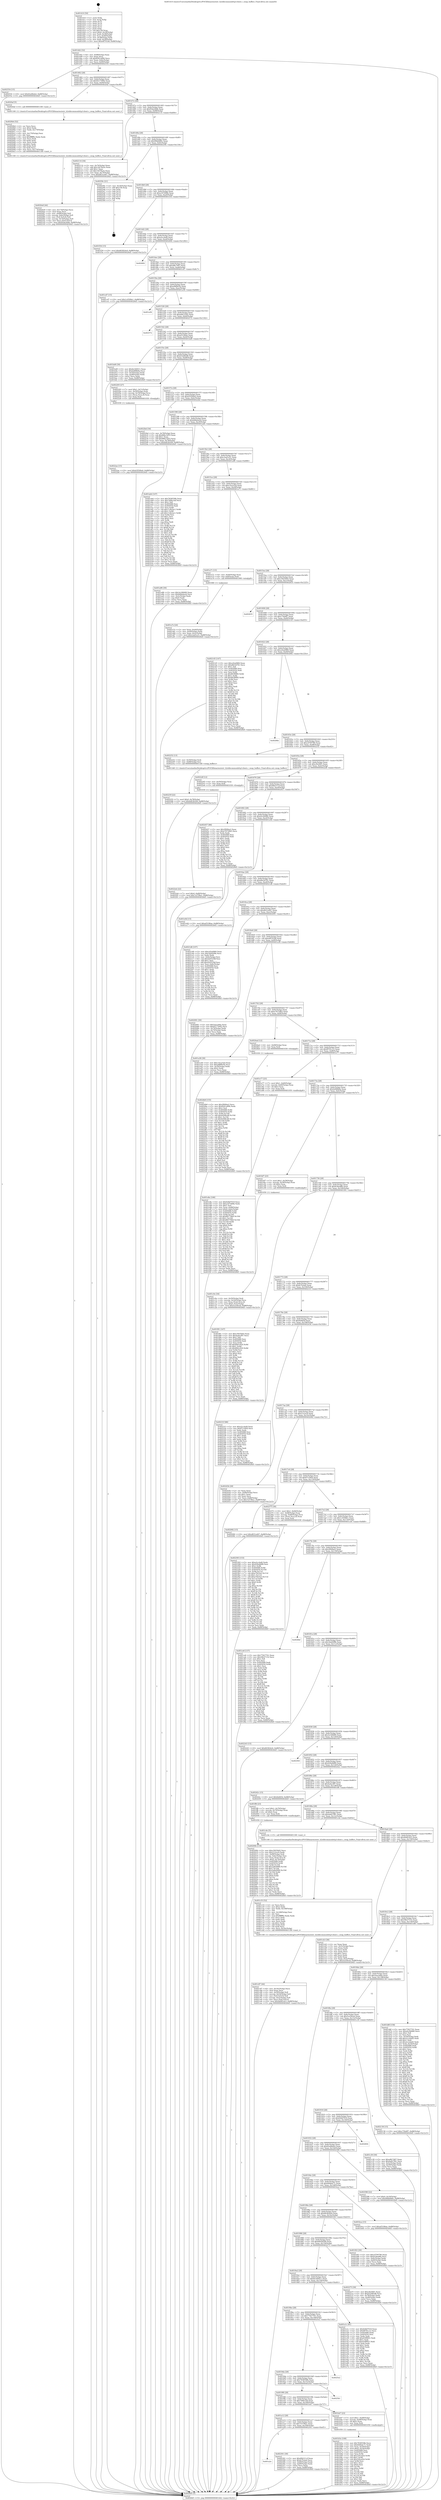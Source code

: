 digraph "0x401410" {
  label = "0x401410 (/mnt/c/Users/mathe/Desktop/tcc/POCII/binaries/extr_h2olibcommonhttp1client.c_swap_buffers_Final-ollvm.out::main(0))"
  labelloc = "t"
  node[shape=record]

  Entry [label="",width=0.3,height=0.3,shape=circle,fillcolor=black,style=filled]
  "0x401442" [label="{
     0x401442 [32]\l
     | [instrs]\l
     &nbsp;&nbsp;0x401442 \<+6\>: mov -0x88(%rbp),%eax\l
     &nbsp;&nbsp;0x401448 \<+2\>: mov %eax,%ecx\l
     &nbsp;&nbsp;0x40144a \<+6\>: sub $0x8261a994,%ecx\l
     &nbsp;&nbsp;0x401450 \<+6\>: mov %eax,-0x8c(%rbp)\l
     &nbsp;&nbsp;0x401456 \<+6\>: mov %ecx,-0x90(%rbp)\l
     &nbsp;&nbsp;0x40145c \<+6\>: je 0000000000402554 \<main+0x1144\>\l
  }"]
  "0x402554" [label="{
     0x402554 [15]\l
     | [instrs]\l
     &nbsp;&nbsp;0x402554 \<+10\>: movl $0x62a9bde4,-0x88(%rbp)\l
     &nbsp;&nbsp;0x40255e \<+5\>: jmp 00000000004026d5 \<main+0x12c5\>\l
  }"]
  "0x401462" [label="{
     0x401462 [28]\l
     | [instrs]\l
     &nbsp;&nbsp;0x401462 \<+5\>: jmp 0000000000401467 \<main+0x57\>\l
     &nbsp;&nbsp;0x401467 \<+6\>: mov -0x8c(%rbp),%eax\l
     &nbsp;&nbsp;0x40146d \<+5\>: sub $0x92173092,%eax\l
     &nbsp;&nbsp;0x401472 \<+6\>: mov %eax,-0x94(%rbp)\l
     &nbsp;&nbsp;0x401478 \<+6\>: je 00000000004020af \<main+0xc9f\>\l
  }"]
  Exit [label="",width=0.3,height=0.3,shape=circle,fillcolor=black,style=filled,peripheries=2]
  "0x4020af" [label="{
     0x4020af [5]\l
     | [instrs]\l
     &nbsp;&nbsp;0x4020af \<+5\>: call 0000000000401160 \<next_i\>\l
     | [calls]\l
     &nbsp;&nbsp;0x401160 \{1\} (/mnt/c/Users/mathe/Desktop/tcc/POCII/binaries/extr_h2olibcommonhttp1client.c_swap_buffers_Final-ollvm.out::next_i)\l
  }"]
  "0x40147e" [label="{
     0x40147e [28]\l
     | [instrs]\l
     &nbsp;&nbsp;0x40147e \<+5\>: jmp 0000000000401483 \<main+0x73\>\l
     &nbsp;&nbsp;0x401483 \<+6\>: mov -0x8c(%rbp),%eax\l
     &nbsp;&nbsp;0x401489 \<+5\>: sub $0x95de26db,%eax\l
     &nbsp;&nbsp;0x40148e \<+6\>: mov %eax,-0x98(%rbp)\l
     &nbsp;&nbsp;0x401494 \<+6\>: je 0000000000402114 \<main+0xd04\>\l
  }"]
  "0x4024b9" [label="{
     0x4024b9 [155]\l
     | [instrs]\l
     &nbsp;&nbsp;0x4024b9 \<+5\>: mov $0x2f00fae2,%ecx\l
     &nbsp;&nbsp;0x4024be \<+5\>: mov $0x8261a994,%edx\l
     &nbsp;&nbsp;0x4024c3 \<+3\>: mov $0x1,%sil\l
     &nbsp;&nbsp;0x4024c6 \<+8\>: mov 0x405068,%r8d\l
     &nbsp;&nbsp;0x4024ce \<+8\>: mov 0x405054,%r9d\l
     &nbsp;&nbsp;0x4024d6 \<+3\>: mov %r8d,%r10d\l
     &nbsp;&nbsp;0x4024d9 \<+7\>: add $0x9cf08cd8,%r10d\l
     &nbsp;&nbsp;0x4024e0 \<+4\>: sub $0x1,%r10d\l
     &nbsp;&nbsp;0x4024e4 \<+7\>: sub $0x9cf08cd8,%r10d\l
     &nbsp;&nbsp;0x4024eb \<+4\>: imul %r10d,%r8d\l
     &nbsp;&nbsp;0x4024ef \<+4\>: and $0x1,%r8d\l
     &nbsp;&nbsp;0x4024f3 \<+4\>: cmp $0x0,%r8d\l
     &nbsp;&nbsp;0x4024f7 \<+4\>: sete %r11b\l
     &nbsp;&nbsp;0x4024fb \<+4\>: cmp $0xa,%r9d\l
     &nbsp;&nbsp;0x4024ff \<+3\>: setl %bl\l
     &nbsp;&nbsp;0x402502 \<+3\>: mov %r11b,%r14b\l
     &nbsp;&nbsp;0x402505 \<+4\>: xor $0xff,%r14b\l
     &nbsp;&nbsp;0x402509 \<+3\>: mov %bl,%r15b\l
     &nbsp;&nbsp;0x40250c \<+4\>: xor $0xff,%r15b\l
     &nbsp;&nbsp;0x402510 \<+4\>: xor $0x0,%sil\l
     &nbsp;&nbsp;0x402514 \<+3\>: mov %r14b,%r12b\l
     &nbsp;&nbsp;0x402517 \<+4\>: and $0x0,%r12b\l
     &nbsp;&nbsp;0x40251b \<+3\>: and %sil,%r11b\l
     &nbsp;&nbsp;0x40251e \<+3\>: mov %r15b,%r13b\l
     &nbsp;&nbsp;0x402521 \<+4\>: and $0x0,%r13b\l
     &nbsp;&nbsp;0x402525 \<+3\>: and %sil,%bl\l
     &nbsp;&nbsp;0x402528 \<+3\>: or %r11b,%r12b\l
     &nbsp;&nbsp;0x40252b \<+3\>: or %bl,%r13b\l
     &nbsp;&nbsp;0x40252e \<+3\>: xor %r13b,%r12b\l
     &nbsp;&nbsp;0x402531 \<+3\>: or %r15b,%r14b\l
     &nbsp;&nbsp;0x402534 \<+4\>: xor $0xff,%r14b\l
     &nbsp;&nbsp;0x402538 \<+4\>: or $0x0,%sil\l
     &nbsp;&nbsp;0x40253c \<+3\>: and %sil,%r14b\l
     &nbsp;&nbsp;0x40253f \<+3\>: or %r14b,%r12b\l
     &nbsp;&nbsp;0x402542 \<+4\>: test $0x1,%r12b\l
     &nbsp;&nbsp;0x402546 \<+3\>: cmovne %edx,%ecx\l
     &nbsp;&nbsp;0x402549 \<+6\>: mov %ecx,-0x88(%rbp)\l
     &nbsp;&nbsp;0x40254f \<+5\>: jmp 00000000004026d5 \<main+0x12c5\>\l
  }"]
  "0x402114" [label="{
     0x402114 [34]\l
     | [instrs]\l
     &nbsp;&nbsp;0x402114 \<+3\>: mov -0x74(%rbp),%eax\l
     &nbsp;&nbsp;0x402117 \<+5\>: add $0x14478a2e,%eax\l
     &nbsp;&nbsp;0x40211c \<+3\>: add $0x1,%eax\l
     &nbsp;&nbsp;0x40211f \<+5\>: sub $0x14478a2e,%eax\l
     &nbsp;&nbsp;0x402124 \<+3\>: mov %eax,-0x74(%rbp)\l
     &nbsp;&nbsp;0x402127 \<+10\>: movl $0xd831ed47,-0x88(%rbp)\l
     &nbsp;&nbsp;0x402131 \<+5\>: jmp 00000000004026d5 \<main+0x12c5\>\l
  }"]
  "0x40149a" [label="{
     0x40149a [28]\l
     | [instrs]\l
     &nbsp;&nbsp;0x40149a \<+5\>: jmp 000000000040149f \<main+0x8f\>\l
     &nbsp;&nbsp;0x40149f \<+6\>: mov -0x8c(%rbp),%eax\l
     &nbsp;&nbsp;0x4014a5 \<+5\>: sub $0x99bb9d0c,%eax\l
     &nbsp;&nbsp;0x4014aa \<+6\>: mov %eax,-0x9c(%rbp)\l
     &nbsp;&nbsp;0x4014b0 \<+6\>: je 000000000040259c \<main+0x118c\>\l
  }"]
  "0x402393" [label="{
     0x402393 [153]\l
     | [instrs]\l
     &nbsp;&nbsp;0x402393 \<+5\>: mov $0xa2cc4afd,%edx\l
     &nbsp;&nbsp;0x402398 \<+5\>: mov $0x429e8d99,%esi\l
     &nbsp;&nbsp;0x40239d \<+3\>: mov $0x1,%r8b\l
     &nbsp;&nbsp;0x4023a0 \<+8\>: mov 0x405068,%r9d\l
     &nbsp;&nbsp;0x4023a8 \<+8\>: mov 0x405054,%r10d\l
     &nbsp;&nbsp;0x4023b0 \<+3\>: mov %r9d,%r11d\l
     &nbsp;&nbsp;0x4023b3 \<+7\>: sub $0xe7fd1fa3,%r11d\l
     &nbsp;&nbsp;0x4023ba \<+4\>: sub $0x1,%r11d\l
     &nbsp;&nbsp;0x4023be \<+7\>: add $0xe7fd1fa3,%r11d\l
     &nbsp;&nbsp;0x4023c5 \<+4\>: imul %r11d,%r9d\l
     &nbsp;&nbsp;0x4023c9 \<+4\>: and $0x1,%r9d\l
     &nbsp;&nbsp;0x4023cd \<+4\>: cmp $0x0,%r9d\l
     &nbsp;&nbsp;0x4023d1 \<+3\>: sete %bl\l
     &nbsp;&nbsp;0x4023d4 \<+4\>: cmp $0xa,%r10d\l
     &nbsp;&nbsp;0x4023d8 \<+4\>: setl %r14b\l
     &nbsp;&nbsp;0x4023dc \<+3\>: mov %bl,%r15b\l
     &nbsp;&nbsp;0x4023df \<+4\>: xor $0xff,%r15b\l
     &nbsp;&nbsp;0x4023e3 \<+3\>: mov %r14b,%r12b\l
     &nbsp;&nbsp;0x4023e6 \<+4\>: xor $0xff,%r12b\l
     &nbsp;&nbsp;0x4023ea \<+4\>: xor $0x1,%r8b\l
     &nbsp;&nbsp;0x4023ee \<+3\>: mov %r15b,%r13b\l
     &nbsp;&nbsp;0x4023f1 \<+4\>: and $0xff,%r13b\l
     &nbsp;&nbsp;0x4023f5 \<+3\>: and %r8b,%bl\l
     &nbsp;&nbsp;0x4023f8 \<+3\>: mov %r12b,%al\l
     &nbsp;&nbsp;0x4023fb \<+2\>: and $0xff,%al\l
     &nbsp;&nbsp;0x4023fd \<+3\>: and %r8b,%r14b\l
     &nbsp;&nbsp;0x402400 \<+3\>: or %bl,%r13b\l
     &nbsp;&nbsp;0x402403 \<+3\>: or %r14b,%al\l
     &nbsp;&nbsp;0x402406 \<+3\>: xor %al,%r13b\l
     &nbsp;&nbsp;0x402409 \<+3\>: or %r12b,%r15b\l
     &nbsp;&nbsp;0x40240c \<+4\>: xor $0xff,%r15b\l
     &nbsp;&nbsp;0x402410 \<+4\>: or $0x1,%r8b\l
     &nbsp;&nbsp;0x402414 \<+3\>: and %r8b,%r15b\l
     &nbsp;&nbsp;0x402417 \<+3\>: or %r15b,%r13b\l
     &nbsp;&nbsp;0x40241a \<+4\>: test $0x1,%r13b\l
     &nbsp;&nbsp;0x40241e \<+3\>: cmovne %esi,%edx\l
     &nbsp;&nbsp;0x402421 \<+6\>: mov %edx,-0x88(%rbp)\l
     &nbsp;&nbsp;0x402427 \<+5\>: jmp 00000000004026d5 \<main+0x12c5\>\l
  }"]
  "0x40259c" [label="{
     0x40259c [21]\l
     | [instrs]\l
     &nbsp;&nbsp;0x40259c \<+3\>: mov -0x34(%rbp),%eax\l
     &nbsp;&nbsp;0x40259f \<+7\>: add $0x158,%rsp\l
     &nbsp;&nbsp;0x4025a6 \<+1\>: pop %rbx\l
     &nbsp;&nbsp;0x4025a7 \<+2\>: pop %r12\l
     &nbsp;&nbsp;0x4025a9 \<+2\>: pop %r13\l
     &nbsp;&nbsp;0x4025ab \<+2\>: pop %r14\l
     &nbsp;&nbsp;0x4025ad \<+2\>: pop %r15\l
     &nbsp;&nbsp;0x4025af \<+1\>: pop %rbp\l
     &nbsp;&nbsp;0x4025b0 \<+1\>: ret\l
  }"]
  "0x4014b6" [label="{
     0x4014b6 [28]\l
     | [instrs]\l
     &nbsp;&nbsp;0x4014b6 \<+5\>: jmp 00000000004014bb \<main+0xab\>\l
     &nbsp;&nbsp;0x4014bb \<+6\>: mov -0x8c(%rbp),%eax\l
     &nbsp;&nbsp;0x4014c1 \<+5\>: sub $0xa167d06b,%eax\l
     &nbsp;&nbsp;0x4014c6 \<+6\>: mov %eax,-0xa0(%rbp)\l
     &nbsp;&nbsp;0x4014cc \<+6\>: je 0000000000401f34 \<main+0xb24\>\l
  }"]
  "0x401a2e" [label="{
     0x401a2e\l
  }", style=dashed]
  "0x401f34" [label="{
     0x401f34 [15]\l
     | [instrs]\l
     &nbsp;&nbsp;0x401f34 \<+10\>: movl $0x66382dc6,-0x88(%rbp)\l
     &nbsp;&nbsp;0x401f3e \<+5\>: jmp 00000000004026d5 \<main+0x12c5\>\l
  }"]
  "0x4014d2" [label="{
     0x4014d2 [28]\l
     | [instrs]\l
     &nbsp;&nbsp;0x4014d2 \<+5\>: jmp 00000000004014d7 \<main+0xc7\>\l
     &nbsp;&nbsp;0x4014d7 \<+6\>: mov -0x8c(%rbp),%eax\l
     &nbsp;&nbsp;0x4014dd \<+5\>: sub $0xa2cc4afd,%eax\l
     &nbsp;&nbsp;0x4014e2 \<+6\>: mov %eax,-0xa4(%rbp)\l
     &nbsp;&nbsp;0x4014e8 \<+6\>: je 0000000000402692 \<main+0x1282\>\l
  }"]
  "0x402301" [label="{
     0x402301 [30]\l
     | [instrs]\l
     &nbsp;&nbsp;0x402301 \<+5\>: mov $0xd0b311cf,%eax\l
     &nbsp;&nbsp;0x402306 \<+5\>: mov $0xfe7fcda4,%ecx\l
     &nbsp;&nbsp;0x40230b \<+3\>: mov -0x80(%rbp),%edx\l
     &nbsp;&nbsp;0x40230e \<+3\>: cmp -0x60(%rbp),%edx\l
     &nbsp;&nbsp;0x402311 \<+3\>: cmovl %ecx,%eax\l
     &nbsp;&nbsp;0x402314 \<+6\>: mov %eax,-0x88(%rbp)\l
     &nbsp;&nbsp;0x40231a \<+5\>: jmp 00000000004026d5 \<main+0x12c5\>\l
  }"]
  "0x402692" [label="{
     0x402692\l
  }", style=dashed]
  "0x4014ee" [label="{
     0x4014ee [28]\l
     | [instrs]\l
     &nbsp;&nbsp;0x4014ee \<+5\>: jmp 00000000004014f3 \<main+0xe3\>\l
     &nbsp;&nbsp;0x4014f3 \<+6\>: mov -0x8c(%rbp),%eax\l
     &nbsp;&nbsp;0x4014f9 \<+5\>: sub $0xa8fc7d07,%eax\l
     &nbsp;&nbsp;0x4014fe \<+6\>: mov %eax,-0xa8(%rbp)\l
     &nbsp;&nbsp;0x401504 \<+6\>: je 0000000000401cd7 \<main+0x8c7\>\l
  }"]
  "0x4022eb" [label="{
     0x4022eb [22]\l
     | [instrs]\l
     &nbsp;&nbsp;0x4022eb \<+7\>: movl $0x0,-0x80(%rbp)\l
     &nbsp;&nbsp;0x4022f2 \<+10\>: movl $0x7e57f6a1,-0x88(%rbp)\l
     &nbsp;&nbsp;0x4022fc \<+5\>: jmp 00000000004026d5 \<main+0x12c5\>\l
  }"]
  "0x401cd7" [label="{
     0x401cd7 [15]\l
     | [instrs]\l
     &nbsp;&nbsp;0x401cd7 \<+10\>: movl $0x1c0508e1,-0x88(%rbp)\l
     &nbsp;&nbsp;0x401ce1 \<+5\>: jmp 00000000004026d5 \<main+0x12c5\>\l
  }"]
  "0x40150a" [label="{
     0x40150a [28]\l
     | [instrs]\l
     &nbsp;&nbsp;0x40150a \<+5\>: jmp 000000000040150f \<main+0xff\>\l
     &nbsp;&nbsp;0x40150f \<+6\>: mov -0x8c(%rbp),%eax\l
     &nbsp;&nbsp;0x401515 \<+5\>: sub $0xa98f9e5b,%eax\l
     &nbsp;&nbsp;0x40151a \<+6\>: mov %eax,-0xac(%rbp)\l
     &nbsp;&nbsp;0x401520 \<+6\>: je 0000000000401a56 \<main+0x646\>\l
  }"]
  "0x4022ae" [label="{
     0x4022ae [15]\l
     | [instrs]\l
     &nbsp;&nbsp;0x4022ae \<+10\>: movl $0xb5f306a0,-0x88(%rbp)\l
     &nbsp;&nbsp;0x4022b8 \<+5\>: jmp 00000000004026d5 \<main+0x12c5\>\l
  }"]
  "0x401a56" [label="{
     0x401a56\l
  }", style=dashed]
  "0x401526" [label="{
     0x401526 [28]\l
     | [instrs]\l
     &nbsp;&nbsp;0x401526 \<+5\>: jmp 000000000040152b \<main+0x11b\>\l
     &nbsp;&nbsp;0x40152b \<+6\>: mov -0x8c(%rbp),%eax\l
     &nbsp;&nbsp;0x401531 \<+5\>: sub $0xab8125d2,%eax\l
     &nbsp;&nbsp;0x401536 \<+6\>: mov %eax,-0xb0(%rbp)\l
     &nbsp;&nbsp;0x40153c \<+6\>: je 0000000000402572 \<main+0x1162\>\l
  }"]
  "0x40225f" [label="{
     0x40225f [22]\l
     | [instrs]\l
     &nbsp;&nbsp;0x40225f \<+7\>: movl $0x0,-0x78(%rbp)\l
     &nbsp;&nbsp;0x402266 \<+10\>: movl $0x6d03b509,-0x88(%rbp)\l
     &nbsp;&nbsp;0x402270 \<+5\>: jmp 00000000004026d5 \<main+0x12c5\>\l
  }"]
  "0x402572" [label="{
     0x402572\l
  }", style=dashed]
  "0x401542" [label="{
     0x401542 [28]\l
     | [instrs]\l
     &nbsp;&nbsp;0x401542 \<+5\>: jmp 0000000000401547 \<main+0x137\>\l
     &nbsp;&nbsp;0x401547 \<+6\>: mov -0x8c(%rbp),%eax\l
     &nbsp;&nbsp;0x40154d \<+5\>: sub $0xaf3196ae,%eax\l
     &nbsp;&nbsp;0x401552 \<+6\>: mov %eax,-0xb4(%rbp)\l
     &nbsp;&nbsp;0x401558 \<+6\>: je 0000000000401bd9 \<main+0x7c9\>\l
  }"]
  "0x4020e8" [label="{
     0x4020e8 [44]\l
     | [instrs]\l
     &nbsp;&nbsp;0x4020e8 \<+6\>: mov -0x174(%rbp),%ecx\l
     &nbsp;&nbsp;0x4020ee \<+3\>: imul %eax,%ecx\l
     &nbsp;&nbsp;0x4020f1 \<+4\>: mov -0x68(%rbp),%r8\l
     &nbsp;&nbsp;0x4020f5 \<+4\>: movslq -0x6c(%rbp),%r9\l
     &nbsp;&nbsp;0x4020f9 \<+4\>: mov (%r8,%r9,8),%r8\l
     &nbsp;&nbsp;0x4020fd \<+4\>: movslq -0x74(%rbp),%r9\l
     &nbsp;&nbsp;0x402101 \<+4\>: mov %ecx,(%r8,%r9,4)\l
     &nbsp;&nbsp;0x402105 \<+10\>: movl $0x95de26db,-0x88(%rbp)\l
     &nbsp;&nbsp;0x40210f \<+5\>: jmp 00000000004026d5 \<main+0x12c5\>\l
  }"]
  "0x401bd9" [label="{
     0x401bd9 [30]\l
     | [instrs]\l
     &nbsp;&nbsp;0x401bd9 \<+5\>: mov $0x6e340011,%eax\l
     &nbsp;&nbsp;0x401bde \<+5\>: mov $0xfa088b8a,%ecx\l
     &nbsp;&nbsp;0x401be3 \<+3\>: mov -0x54(%rbp),%edx\l
     &nbsp;&nbsp;0x401be6 \<+3\>: cmp -0x48(%rbp),%edx\l
     &nbsp;&nbsp;0x401be9 \<+3\>: cmovl %ecx,%eax\l
     &nbsp;&nbsp;0x401bec \<+6\>: mov %eax,-0x88(%rbp)\l
     &nbsp;&nbsp;0x401bf2 \<+5\>: jmp 00000000004026d5 \<main+0x12c5\>\l
  }"]
  "0x40155e" [label="{
     0x40155e [28]\l
     | [instrs]\l
     &nbsp;&nbsp;0x40155e \<+5\>: jmp 0000000000401563 \<main+0x153\>\l
     &nbsp;&nbsp;0x401563 \<+6\>: mov -0x8c(%rbp),%eax\l
     &nbsp;&nbsp;0x401569 \<+5\>: sub $0xb52d82d8,%eax\l
     &nbsp;&nbsp;0x40156e \<+6\>: mov %eax,-0xb8(%rbp)\l
     &nbsp;&nbsp;0x401574 \<+6\>: je 0000000000402293 \<main+0xe83\>\l
  }"]
  "0x4020b4" [label="{
     0x4020b4 [52]\l
     | [instrs]\l
     &nbsp;&nbsp;0x4020b4 \<+2\>: xor %ecx,%ecx\l
     &nbsp;&nbsp;0x4020b6 \<+5\>: mov $0x2,%edx\l
     &nbsp;&nbsp;0x4020bb \<+6\>: mov %edx,-0x170(%rbp)\l
     &nbsp;&nbsp;0x4020c1 \<+1\>: cltd\l
     &nbsp;&nbsp;0x4020c2 \<+6\>: mov -0x170(%rbp),%esi\l
     &nbsp;&nbsp;0x4020c8 \<+2\>: idiv %esi\l
     &nbsp;&nbsp;0x4020ca \<+6\>: imul $0xfffffffe,%edx,%edx\l
     &nbsp;&nbsp;0x4020d0 \<+2\>: mov %ecx,%edi\l
     &nbsp;&nbsp;0x4020d2 \<+2\>: sub %edx,%edi\l
     &nbsp;&nbsp;0x4020d4 \<+2\>: mov %ecx,%edx\l
     &nbsp;&nbsp;0x4020d6 \<+3\>: sub $0x1,%edx\l
     &nbsp;&nbsp;0x4020d9 \<+2\>: add %edx,%edi\l
     &nbsp;&nbsp;0x4020db \<+2\>: sub %edi,%ecx\l
     &nbsp;&nbsp;0x4020dd \<+6\>: mov %ecx,-0x174(%rbp)\l
     &nbsp;&nbsp;0x4020e3 \<+5\>: call 0000000000401160 \<next_i\>\l
     | [calls]\l
     &nbsp;&nbsp;0x401160 \{1\} (/mnt/c/Users/mathe/Desktop/tcc/POCII/binaries/extr_h2olibcommonhttp1client.c_swap_buffers_Final-ollvm.out::next_i)\l
  }"]
  "0x402293" [label="{
     0x402293 [27]\l
     | [instrs]\l
     &nbsp;&nbsp;0x402293 \<+7\>: movl $0x1,-0x7c(%rbp)\l
     &nbsp;&nbsp;0x40229a \<+4\>: mov -0x50(%rbp),%rax\l
     &nbsp;&nbsp;0x40229e \<+4\>: movslq -0x78(%rbp),%rcx\l
     &nbsp;&nbsp;0x4022a2 \<+4\>: mov (%rax,%rcx,8),%rax\l
     &nbsp;&nbsp;0x4022a6 \<+3\>: mov %rax,%rdi\l
     &nbsp;&nbsp;0x4022a9 \<+5\>: call 0000000000401030 \<free@plt\>\l
     | [calls]\l
     &nbsp;&nbsp;0x401030 \{1\} (unknown)\l
  }"]
  "0x40157a" [label="{
     0x40157a [28]\l
     | [instrs]\l
     &nbsp;&nbsp;0x40157a \<+5\>: jmp 000000000040157f \<main+0x16f\>\l
     &nbsp;&nbsp;0x40157f \<+6\>: mov -0x8c(%rbp),%eax\l
     &nbsp;&nbsp;0x401585 \<+5\>: sub $0xb5f306a0,%eax\l
     &nbsp;&nbsp;0x40158a \<+6\>: mov %eax,-0xbc(%rbp)\l
     &nbsp;&nbsp;0x401590 \<+6\>: je 00000000004022bd \<main+0xead\>\l
  }"]
  "0x40200b" [label="{
     0x40200b [119]\l
     | [instrs]\l
     &nbsp;&nbsp;0x40200b \<+5\>: mov $0xc5925b93,%ecx\l
     &nbsp;&nbsp;0x402010 \<+5\>: mov $0x212cec9,%edx\l
     &nbsp;&nbsp;0x402015 \<+4\>: mov -0x68(%rbp),%rdi\l
     &nbsp;&nbsp;0x402019 \<+4\>: movslq -0x6c(%rbp),%rsi\l
     &nbsp;&nbsp;0x40201d \<+4\>: mov %rax,(%rdi,%rsi,8)\l
     &nbsp;&nbsp;0x402021 \<+7\>: movl $0x0,-0x74(%rbp)\l
     &nbsp;&nbsp;0x402028 \<+8\>: mov 0x405068,%r8d\l
     &nbsp;&nbsp;0x402030 \<+8\>: mov 0x405054,%r9d\l
     &nbsp;&nbsp;0x402038 \<+3\>: mov %r8d,%r10d\l
     &nbsp;&nbsp;0x40203b \<+7\>: add $0x2a8e0990,%r10d\l
     &nbsp;&nbsp;0x402042 \<+4\>: sub $0x1,%r10d\l
     &nbsp;&nbsp;0x402046 \<+7\>: sub $0x2a8e0990,%r10d\l
     &nbsp;&nbsp;0x40204d \<+4\>: imul %r10d,%r8d\l
     &nbsp;&nbsp;0x402051 \<+4\>: and $0x1,%r8d\l
     &nbsp;&nbsp;0x402055 \<+4\>: cmp $0x0,%r8d\l
     &nbsp;&nbsp;0x402059 \<+4\>: sete %r11b\l
     &nbsp;&nbsp;0x40205d \<+4\>: cmp $0xa,%r9d\l
     &nbsp;&nbsp;0x402061 \<+3\>: setl %bl\l
     &nbsp;&nbsp;0x402064 \<+3\>: mov %r11b,%r14b\l
     &nbsp;&nbsp;0x402067 \<+3\>: and %bl,%r14b\l
     &nbsp;&nbsp;0x40206a \<+3\>: xor %bl,%r11b\l
     &nbsp;&nbsp;0x40206d \<+3\>: or %r11b,%r14b\l
     &nbsp;&nbsp;0x402070 \<+4\>: test $0x1,%r14b\l
     &nbsp;&nbsp;0x402074 \<+3\>: cmovne %edx,%ecx\l
     &nbsp;&nbsp;0x402077 \<+6\>: mov %ecx,-0x88(%rbp)\l
     &nbsp;&nbsp;0x40207d \<+5\>: jmp 00000000004026d5 \<main+0x12c5\>\l
  }"]
  "0x4022bd" [label="{
     0x4022bd [34]\l
     | [instrs]\l
     &nbsp;&nbsp;0x4022bd \<+3\>: mov -0x78(%rbp),%eax\l
     &nbsp;&nbsp;0x4022c0 \<+5\>: sub $0x86bc3d53,%eax\l
     &nbsp;&nbsp;0x4022c5 \<+3\>: add $0x1,%eax\l
     &nbsp;&nbsp;0x4022c8 \<+5\>: add $0x86bc3d53,%eax\l
     &nbsp;&nbsp;0x4022cd \<+3\>: mov %eax,-0x78(%rbp)\l
     &nbsp;&nbsp;0x4022d0 \<+10\>: movl $0x6d03b509,-0x88(%rbp)\l
     &nbsp;&nbsp;0x4022da \<+5\>: jmp 00000000004026d5 \<main+0x12c5\>\l
  }"]
  "0x401596" [label="{
     0x401596 [28]\l
     | [instrs]\l
     &nbsp;&nbsp;0x401596 \<+5\>: jmp 000000000040159b \<main+0x18b\>\l
     &nbsp;&nbsp;0x40159b \<+6\>: mov -0x8c(%rbp),%eax\l
     &nbsp;&nbsp;0x4015a1 \<+5\>: sub $0xb6bb4a2d,%eax\l
     &nbsp;&nbsp;0x4015a6 \<+6\>: mov %eax,-0xc0(%rbp)\l
     &nbsp;&nbsp;0x4015ac \<+6\>: je 0000000000401ab4 \<main+0x6a4\>\l
  }"]
  "0x401e8e" [label="{
     0x401e8e [166]\l
     | [instrs]\l
     &nbsp;&nbsp;0x401e8e \<+5\>: mov $0x628d7019,%ecx\l
     &nbsp;&nbsp;0x401e93 \<+5\>: mov $0xa167d06b,%edx\l
     &nbsp;&nbsp;0x401e98 \<+3\>: mov $0x1,%sil\l
     &nbsp;&nbsp;0x401e9b \<+4\>: mov %rax,-0x68(%rbp)\l
     &nbsp;&nbsp;0x401e9f \<+7\>: movl $0x0,-0x6c(%rbp)\l
     &nbsp;&nbsp;0x401ea6 \<+8\>: mov 0x405068,%r8d\l
     &nbsp;&nbsp;0x401eae \<+8\>: mov 0x405054,%r9d\l
     &nbsp;&nbsp;0x401eb6 \<+3\>: mov %r8d,%r10d\l
     &nbsp;&nbsp;0x401eb9 \<+7\>: sub $0x8f4778b9,%r10d\l
     &nbsp;&nbsp;0x401ec0 \<+4\>: sub $0x1,%r10d\l
     &nbsp;&nbsp;0x401ec4 \<+7\>: add $0x8f4778b9,%r10d\l
     &nbsp;&nbsp;0x401ecb \<+4\>: imul %r10d,%r8d\l
     &nbsp;&nbsp;0x401ecf \<+4\>: and $0x1,%r8d\l
     &nbsp;&nbsp;0x401ed3 \<+4\>: cmp $0x0,%r8d\l
     &nbsp;&nbsp;0x401ed7 \<+4\>: sete %r11b\l
     &nbsp;&nbsp;0x401edb \<+4\>: cmp $0xa,%r9d\l
     &nbsp;&nbsp;0x401edf \<+3\>: setl %bl\l
     &nbsp;&nbsp;0x401ee2 \<+3\>: mov %r11b,%r14b\l
     &nbsp;&nbsp;0x401ee5 \<+4\>: xor $0xff,%r14b\l
     &nbsp;&nbsp;0x401ee9 \<+3\>: mov %bl,%r15b\l
     &nbsp;&nbsp;0x401eec \<+4\>: xor $0xff,%r15b\l
     &nbsp;&nbsp;0x401ef0 \<+4\>: xor $0x1,%sil\l
     &nbsp;&nbsp;0x401ef4 \<+3\>: mov %r14b,%r12b\l
     &nbsp;&nbsp;0x401ef7 \<+4\>: and $0xff,%r12b\l
     &nbsp;&nbsp;0x401efb \<+3\>: and %sil,%r11b\l
     &nbsp;&nbsp;0x401efe \<+3\>: mov %r15b,%r13b\l
     &nbsp;&nbsp;0x401f01 \<+4\>: and $0xff,%r13b\l
     &nbsp;&nbsp;0x401f05 \<+3\>: and %sil,%bl\l
     &nbsp;&nbsp;0x401f08 \<+3\>: or %r11b,%r12b\l
     &nbsp;&nbsp;0x401f0b \<+3\>: or %bl,%r13b\l
     &nbsp;&nbsp;0x401f0e \<+3\>: xor %r13b,%r12b\l
     &nbsp;&nbsp;0x401f11 \<+3\>: or %r15b,%r14b\l
     &nbsp;&nbsp;0x401f14 \<+4\>: xor $0xff,%r14b\l
     &nbsp;&nbsp;0x401f18 \<+4\>: or $0x1,%sil\l
     &nbsp;&nbsp;0x401f1c \<+3\>: and %sil,%r14b\l
     &nbsp;&nbsp;0x401f1f \<+3\>: or %r14b,%r12b\l
     &nbsp;&nbsp;0x401f22 \<+4\>: test $0x1,%r12b\l
     &nbsp;&nbsp;0x401f26 \<+3\>: cmovne %edx,%ecx\l
     &nbsp;&nbsp;0x401f29 \<+6\>: mov %ecx,-0x88(%rbp)\l
     &nbsp;&nbsp;0x401f2f \<+5\>: jmp 00000000004026d5 \<main+0x12c5\>\l
  }"]
  "0x401ab4" [label="{
     0x401ab4 [147]\l
     | [instrs]\l
     &nbsp;&nbsp;0x401ab4 \<+5\>: mov $0x7838558b,%eax\l
     &nbsp;&nbsp;0x401ab9 \<+5\>: mov $0x7bf9e1dd,%ecx\l
     &nbsp;&nbsp;0x401abe \<+2\>: mov $0x1,%dl\l
     &nbsp;&nbsp;0x401ac0 \<+7\>: mov 0x405068,%esi\l
     &nbsp;&nbsp;0x401ac7 \<+7\>: mov 0x405054,%edi\l
     &nbsp;&nbsp;0x401ace \<+3\>: mov %esi,%r8d\l
     &nbsp;&nbsp;0x401ad1 \<+7\>: sub $0x114b2ac1,%r8d\l
     &nbsp;&nbsp;0x401ad8 \<+4\>: sub $0x1,%r8d\l
     &nbsp;&nbsp;0x401adc \<+7\>: add $0x114b2ac1,%r8d\l
     &nbsp;&nbsp;0x401ae3 \<+4\>: imul %r8d,%esi\l
     &nbsp;&nbsp;0x401ae7 \<+3\>: and $0x1,%esi\l
     &nbsp;&nbsp;0x401aea \<+3\>: cmp $0x0,%esi\l
     &nbsp;&nbsp;0x401aed \<+4\>: sete %r9b\l
     &nbsp;&nbsp;0x401af1 \<+3\>: cmp $0xa,%edi\l
     &nbsp;&nbsp;0x401af4 \<+4\>: setl %r10b\l
     &nbsp;&nbsp;0x401af8 \<+3\>: mov %r9b,%r11b\l
     &nbsp;&nbsp;0x401afb \<+4\>: xor $0xff,%r11b\l
     &nbsp;&nbsp;0x401aff \<+3\>: mov %r10b,%bl\l
     &nbsp;&nbsp;0x401b02 \<+3\>: xor $0xff,%bl\l
     &nbsp;&nbsp;0x401b05 \<+3\>: xor $0x1,%dl\l
     &nbsp;&nbsp;0x401b08 \<+3\>: mov %r11b,%r14b\l
     &nbsp;&nbsp;0x401b0b \<+4\>: and $0xff,%r14b\l
     &nbsp;&nbsp;0x401b0f \<+3\>: and %dl,%r9b\l
     &nbsp;&nbsp;0x401b12 \<+3\>: mov %bl,%r15b\l
     &nbsp;&nbsp;0x401b15 \<+4\>: and $0xff,%r15b\l
     &nbsp;&nbsp;0x401b19 \<+3\>: and %dl,%r10b\l
     &nbsp;&nbsp;0x401b1c \<+3\>: or %r9b,%r14b\l
     &nbsp;&nbsp;0x401b1f \<+3\>: or %r10b,%r15b\l
     &nbsp;&nbsp;0x401b22 \<+3\>: xor %r15b,%r14b\l
     &nbsp;&nbsp;0x401b25 \<+3\>: or %bl,%r11b\l
     &nbsp;&nbsp;0x401b28 \<+4\>: xor $0xff,%r11b\l
     &nbsp;&nbsp;0x401b2c \<+3\>: or $0x1,%dl\l
     &nbsp;&nbsp;0x401b2f \<+3\>: and %dl,%r11b\l
     &nbsp;&nbsp;0x401b32 \<+3\>: or %r11b,%r14b\l
     &nbsp;&nbsp;0x401b35 \<+4\>: test $0x1,%r14b\l
     &nbsp;&nbsp;0x401b39 \<+3\>: cmovne %ecx,%eax\l
     &nbsp;&nbsp;0x401b3c \<+6\>: mov %eax,-0x88(%rbp)\l
     &nbsp;&nbsp;0x401b42 \<+5\>: jmp 00000000004026d5 \<main+0x12c5\>\l
  }"]
  "0x4015b2" [label="{
     0x4015b2 [28]\l
     | [instrs]\l
     &nbsp;&nbsp;0x4015b2 \<+5\>: jmp 00000000004015b7 \<main+0x1a7\>\l
     &nbsp;&nbsp;0x4015b7 \<+6\>: mov -0x8c(%rbp),%eax\l
     &nbsp;&nbsp;0x4015bd \<+5\>: sub $0xc2ad1a31,%eax\l
     &nbsp;&nbsp;0x4015c2 \<+6\>: mov %eax,-0xc4(%rbp)\l
     &nbsp;&nbsp;0x4015c8 \<+6\>: je 0000000000401a96 \<main+0x686\>\l
  }"]
  "0x401c87" [label="{
     0x401c87 [44]\l
     | [instrs]\l
     &nbsp;&nbsp;0x401c87 \<+6\>: mov -0x16c(%rbp),%ecx\l
     &nbsp;&nbsp;0x401c8d \<+3\>: imul %eax,%ecx\l
     &nbsp;&nbsp;0x401c90 \<+4\>: mov -0x50(%rbp),%r8\l
     &nbsp;&nbsp;0x401c94 \<+4\>: movslq -0x54(%rbp),%r9\l
     &nbsp;&nbsp;0x401c98 \<+4\>: mov (%r8,%r9,8),%r8\l
     &nbsp;&nbsp;0x401c9c \<+4\>: movslq -0x5c(%rbp),%r9\l
     &nbsp;&nbsp;0x401ca0 \<+4\>: mov %ecx,(%r8,%r9,4)\l
     &nbsp;&nbsp;0x401ca4 \<+10\>: movl $0x4b991dc5,-0x88(%rbp)\l
     &nbsp;&nbsp;0x401cae \<+5\>: jmp 00000000004026d5 \<main+0x12c5\>\l
  }"]
  "0x401a96" [label="{
     0x401a96 [30]\l
     | [instrs]\l
     &nbsp;&nbsp;0x401a96 \<+5\>: mov $0x3e168490,%eax\l
     &nbsp;&nbsp;0x401a9b \<+5\>: mov $0xb6bb4a2d,%ecx\l
     &nbsp;&nbsp;0x401aa0 \<+3\>: mov -0x2c(%rbp),%edx\l
     &nbsp;&nbsp;0x401aa3 \<+3\>: cmp $0x0,%edx\l
     &nbsp;&nbsp;0x401aa6 \<+3\>: cmove %ecx,%eax\l
     &nbsp;&nbsp;0x401aa9 \<+6\>: mov %eax,-0x88(%rbp)\l
     &nbsp;&nbsp;0x401aaf \<+5\>: jmp 00000000004026d5 \<main+0x12c5\>\l
  }"]
  "0x4015ce" [label="{
     0x4015ce [28]\l
     | [instrs]\l
     &nbsp;&nbsp;0x4015ce \<+5\>: jmp 00000000004015d3 \<main+0x1c3\>\l
     &nbsp;&nbsp;0x4015d3 \<+6\>: mov -0x8c(%rbp),%eax\l
     &nbsp;&nbsp;0x4015d9 \<+5\>: sub $0xc32ca32d,%eax\l
     &nbsp;&nbsp;0x4015de \<+6\>: mov %eax,-0xc8(%rbp)\l
     &nbsp;&nbsp;0x4015e4 \<+6\>: je 0000000000401a71 \<main+0x661\>\l
  }"]
  "0x401c53" [label="{
     0x401c53 [52]\l
     | [instrs]\l
     &nbsp;&nbsp;0x401c53 \<+2\>: xor %ecx,%ecx\l
     &nbsp;&nbsp;0x401c55 \<+5\>: mov $0x2,%edx\l
     &nbsp;&nbsp;0x401c5a \<+6\>: mov %edx,-0x168(%rbp)\l
     &nbsp;&nbsp;0x401c60 \<+1\>: cltd\l
     &nbsp;&nbsp;0x401c61 \<+6\>: mov -0x168(%rbp),%esi\l
     &nbsp;&nbsp;0x401c67 \<+2\>: idiv %esi\l
     &nbsp;&nbsp;0x401c69 \<+6\>: imul $0xfffffffe,%edx,%edx\l
     &nbsp;&nbsp;0x401c6f \<+2\>: mov %ecx,%edi\l
     &nbsp;&nbsp;0x401c71 \<+2\>: sub %edx,%edi\l
     &nbsp;&nbsp;0x401c73 \<+2\>: mov %ecx,%edx\l
     &nbsp;&nbsp;0x401c75 \<+3\>: sub $0x1,%edx\l
     &nbsp;&nbsp;0x401c78 \<+2\>: add %edx,%edi\l
     &nbsp;&nbsp;0x401c7a \<+2\>: sub %edi,%ecx\l
     &nbsp;&nbsp;0x401c7c \<+6\>: mov %ecx,-0x16c(%rbp)\l
     &nbsp;&nbsp;0x401c82 \<+5\>: call 0000000000401160 \<next_i\>\l
     | [calls]\l
     &nbsp;&nbsp;0x401160 \{1\} (/mnt/c/Users/mathe/Desktop/tcc/POCII/binaries/extr_h2olibcommonhttp1client.c_swap_buffers_Final-ollvm.out::next_i)\l
  }"]
  "0x401a71" [label="{
     0x401a71 [13]\l
     | [instrs]\l
     &nbsp;&nbsp;0x401a71 \<+4\>: mov -0x40(%rbp),%rax\l
     &nbsp;&nbsp;0x401a75 \<+4\>: mov 0x8(%rax),%rdi\l
     &nbsp;&nbsp;0x401a79 \<+5\>: call 0000000000401060 \<atoi@plt\>\l
     | [calls]\l
     &nbsp;&nbsp;0x401060 \{1\} (unknown)\l
  }"]
  "0x4015ea" [label="{
     0x4015ea [28]\l
     | [instrs]\l
     &nbsp;&nbsp;0x4015ea \<+5\>: jmp 00000000004015ef \<main+0x1df\>\l
     &nbsp;&nbsp;0x4015ef \<+6\>: mov -0x8c(%rbp),%eax\l
     &nbsp;&nbsp;0x4015f5 \<+5\>: sub $0xc5925b93,%eax\l
     &nbsp;&nbsp;0x4015fa \<+6\>: mov %eax,-0xcc(%rbp)\l
     &nbsp;&nbsp;0x401600 \<+6\>: je 0000000000402635 \<main+0x1225\>\l
  }"]
  "0x401c0e" [label="{
     0x401c0e [34]\l
     | [instrs]\l
     &nbsp;&nbsp;0x401c0e \<+4\>: mov -0x50(%rbp),%rdi\l
     &nbsp;&nbsp;0x401c12 \<+4\>: movslq -0x54(%rbp),%rcx\l
     &nbsp;&nbsp;0x401c16 \<+4\>: mov %rax,(%rdi,%rcx,8)\l
     &nbsp;&nbsp;0x401c1a \<+7\>: movl $0x0,-0x5c(%rbp)\l
     &nbsp;&nbsp;0x401c21 \<+10\>: movl $0x5ce59ced,-0x88(%rbp)\l
     &nbsp;&nbsp;0x401c2b \<+5\>: jmp 00000000004026d5 \<main+0x12c5\>\l
  }"]
  "0x402635" [label="{
     0x402635\l
  }", style=dashed]
  "0x401606" [label="{
     0x401606 [28]\l
     | [instrs]\l
     &nbsp;&nbsp;0x401606 \<+5\>: jmp 000000000040160b \<main+0x1fb\>\l
     &nbsp;&nbsp;0x40160b \<+6\>: mov -0x8c(%rbp),%eax\l
     &nbsp;&nbsp;0x401611 \<+5\>: sub $0xc75fa9f7,%eax\l
     &nbsp;&nbsp;0x401616 \<+6\>: mov %eax,-0xd0(%rbp)\l
     &nbsp;&nbsp;0x40161c \<+6\>: je 0000000000402145 \<main+0xd35\>\l
  }"]
  "0x401b5e" [label="{
     0x401b5e [108]\l
     | [instrs]\l
     &nbsp;&nbsp;0x401b5e \<+5\>: mov $0x7838558b,%ecx\l
     &nbsp;&nbsp;0x401b63 \<+5\>: mov $0x640bdc71,%edx\l
     &nbsp;&nbsp;0x401b68 \<+4\>: mov %rax,-0x50(%rbp)\l
     &nbsp;&nbsp;0x401b6c \<+7\>: movl $0x0,-0x54(%rbp)\l
     &nbsp;&nbsp;0x401b73 \<+7\>: mov 0x405068,%esi\l
     &nbsp;&nbsp;0x401b7a \<+8\>: mov 0x405054,%r8d\l
     &nbsp;&nbsp;0x401b82 \<+3\>: mov %esi,%r9d\l
     &nbsp;&nbsp;0x401b85 \<+7\>: add $0x23fced24,%r9d\l
     &nbsp;&nbsp;0x401b8c \<+4\>: sub $0x1,%r9d\l
     &nbsp;&nbsp;0x401b90 \<+7\>: sub $0x23fced24,%r9d\l
     &nbsp;&nbsp;0x401b97 \<+4\>: imul %r9d,%esi\l
     &nbsp;&nbsp;0x401b9b \<+3\>: and $0x1,%esi\l
     &nbsp;&nbsp;0x401b9e \<+3\>: cmp $0x0,%esi\l
     &nbsp;&nbsp;0x401ba1 \<+4\>: sete %r10b\l
     &nbsp;&nbsp;0x401ba5 \<+4\>: cmp $0xa,%r8d\l
     &nbsp;&nbsp;0x401ba9 \<+4\>: setl %r11b\l
     &nbsp;&nbsp;0x401bad \<+3\>: mov %r10b,%bl\l
     &nbsp;&nbsp;0x401bb0 \<+3\>: and %r11b,%bl\l
     &nbsp;&nbsp;0x401bb3 \<+3\>: xor %r11b,%r10b\l
     &nbsp;&nbsp;0x401bb6 \<+3\>: or %r10b,%bl\l
     &nbsp;&nbsp;0x401bb9 \<+3\>: test $0x1,%bl\l
     &nbsp;&nbsp;0x401bbc \<+3\>: cmovne %edx,%ecx\l
     &nbsp;&nbsp;0x401bbf \<+6\>: mov %ecx,-0x88(%rbp)\l
     &nbsp;&nbsp;0x401bc5 \<+5\>: jmp 00000000004026d5 \<main+0x12c5\>\l
  }"]
  "0x402145" [label="{
     0x402145 [147]\l
     | [instrs]\l
     &nbsp;&nbsp;0x402145 \<+5\>: mov $0xcd2a0960,%eax\l
     &nbsp;&nbsp;0x40214a \<+5\>: mov $0xd6e5d761,%ecx\l
     &nbsp;&nbsp;0x40214f \<+2\>: mov $0x1,%dl\l
     &nbsp;&nbsp;0x402151 \<+7\>: mov 0x405068,%esi\l
     &nbsp;&nbsp;0x402158 \<+7\>: mov 0x405054,%edi\l
     &nbsp;&nbsp;0x40215f \<+3\>: mov %esi,%r8d\l
     &nbsp;&nbsp;0x402162 \<+7\>: sub $0x803f6f85,%r8d\l
     &nbsp;&nbsp;0x402169 \<+4\>: sub $0x1,%r8d\l
     &nbsp;&nbsp;0x40216d \<+7\>: add $0x803f6f85,%r8d\l
     &nbsp;&nbsp;0x402174 \<+4\>: imul %r8d,%esi\l
     &nbsp;&nbsp;0x402178 \<+3\>: and $0x1,%esi\l
     &nbsp;&nbsp;0x40217b \<+3\>: cmp $0x0,%esi\l
     &nbsp;&nbsp;0x40217e \<+4\>: sete %r9b\l
     &nbsp;&nbsp;0x402182 \<+3\>: cmp $0xa,%edi\l
     &nbsp;&nbsp;0x402185 \<+4\>: setl %r10b\l
     &nbsp;&nbsp;0x402189 \<+3\>: mov %r9b,%r11b\l
     &nbsp;&nbsp;0x40218c \<+4\>: xor $0xff,%r11b\l
     &nbsp;&nbsp;0x402190 \<+3\>: mov %r10b,%bl\l
     &nbsp;&nbsp;0x402193 \<+3\>: xor $0xff,%bl\l
     &nbsp;&nbsp;0x402196 \<+3\>: xor $0x0,%dl\l
     &nbsp;&nbsp;0x402199 \<+3\>: mov %r11b,%r14b\l
     &nbsp;&nbsp;0x40219c \<+4\>: and $0x0,%r14b\l
     &nbsp;&nbsp;0x4021a0 \<+3\>: and %dl,%r9b\l
     &nbsp;&nbsp;0x4021a3 \<+3\>: mov %bl,%r15b\l
     &nbsp;&nbsp;0x4021a6 \<+4\>: and $0x0,%r15b\l
     &nbsp;&nbsp;0x4021aa \<+3\>: and %dl,%r10b\l
     &nbsp;&nbsp;0x4021ad \<+3\>: or %r9b,%r14b\l
     &nbsp;&nbsp;0x4021b0 \<+3\>: or %r10b,%r15b\l
     &nbsp;&nbsp;0x4021b3 \<+3\>: xor %r15b,%r14b\l
     &nbsp;&nbsp;0x4021b6 \<+3\>: or %bl,%r11b\l
     &nbsp;&nbsp;0x4021b9 \<+4\>: xor $0xff,%r11b\l
     &nbsp;&nbsp;0x4021bd \<+3\>: or $0x0,%dl\l
     &nbsp;&nbsp;0x4021c0 \<+3\>: and %dl,%r11b\l
     &nbsp;&nbsp;0x4021c3 \<+3\>: or %r11b,%r14b\l
     &nbsp;&nbsp;0x4021c6 \<+4\>: test $0x1,%r14b\l
     &nbsp;&nbsp;0x4021ca \<+3\>: cmovne %ecx,%eax\l
     &nbsp;&nbsp;0x4021cd \<+6\>: mov %eax,-0x88(%rbp)\l
     &nbsp;&nbsp;0x4021d3 \<+5\>: jmp 00000000004026d5 \<main+0x12c5\>\l
  }"]
  "0x401622" [label="{
     0x401622 [28]\l
     | [instrs]\l
     &nbsp;&nbsp;0x401622 \<+5\>: jmp 0000000000401627 \<main+0x217\>\l
     &nbsp;&nbsp;0x401627 \<+6\>: mov -0x8c(%rbp),%eax\l
     &nbsp;&nbsp;0x40162d \<+5\>: sub $0xcd2a0960,%eax\l
     &nbsp;&nbsp;0x401632 \<+6\>: mov %eax,-0xd4(%rbp)\l
     &nbsp;&nbsp;0x401638 \<+6\>: je 000000000040266e \<main+0x125e\>\l
  }"]
  "0x401a12" [label="{
     0x401a12 [28]\l
     | [instrs]\l
     &nbsp;&nbsp;0x401a12 \<+5\>: jmp 0000000000401a17 \<main+0x607\>\l
     &nbsp;&nbsp;0x401a17 \<+6\>: mov -0x8c(%rbp),%eax\l
     &nbsp;&nbsp;0x401a1d \<+5\>: sub $0x7e57f6a1,%eax\l
     &nbsp;&nbsp;0x401a22 \<+6\>: mov %eax,-0x164(%rbp)\l
     &nbsp;&nbsp;0x401a28 \<+6\>: je 0000000000402301 \<main+0xef1\>\l
  }"]
  "0x40266e" [label="{
     0x40266e\l
  }", style=dashed]
  "0x40163e" [label="{
     0x40163e [28]\l
     | [instrs]\l
     &nbsp;&nbsp;0x40163e \<+5\>: jmp 0000000000401643 \<main+0x233\>\l
     &nbsp;&nbsp;0x401643 \<+6\>: mov -0x8c(%rbp),%eax\l
     &nbsp;&nbsp;0x401649 \<+5\>: sub $0xcd700780,%eax\l
     &nbsp;&nbsp;0x40164e \<+6\>: mov %eax,-0xd8(%rbp)\l
     &nbsp;&nbsp;0x401654 \<+6\>: je 0000000000402252 \<main+0xe42\>\l
  }"]
  "0x401b47" [label="{
     0x401b47 [23]\l
     | [instrs]\l
     &nbsp;&nbsp;0x401b47 \<+7\>: movl $0x1,-0x48(%rbp)\l
     &nbsp;&nbsp;0x401b4e \<+4\>: movslq -0x48(%rbp),%rax\l
     &nbsp;&nbsp;0x401b52 \<+4\>: shl $0x3,%rax\l
     &nbsp;&nbsp;0x401b56 \<+3\>: mov %rax,%rdi\l
     &nbsp;&nbsp;0x401b59 \<+5\>: call 0000000000401050 \<malloc@plt\>\l
     | [calls]\l
     &nbsp;&nbsp;0x401050 \{1\} (unknown)\l
  }"]
  "0x402252" [label="{
     0x402252 [13]\l
     | [instrs]\l
     &nbsp;&nbsp;0x402252 \<+4\>: mov -0x50(%rbp),%rdi\l
     &nbsp;&nbsp;0x402256 \<+4\>: mov -0x68(%rbp),%rsi\l
     &nbsp;&nbsp;0x40225a \<+5\>: call 00000000004013d0 \<swap_buffers\>\l
     | [calls]\l
     &nbsp;&nbsp;0x4013d0 \{1\} (/mnt/c/Users/mathe/Desktop/tcc/POCII/binaries/extr_h2olibcommonhttp1client.c_swap_buffers_Final-ollvm.out::swap_buffers)\l
  }"]
  "0x40165a" [label="{
     0x40165a [28]\l
     | [instrs]\l
     &nbsp;&nbsp;0x40165a \<+5\>: jmp 000000000040165f \<main+0x24f\>\l
     &nbsp;&nbsp;0x40165f \<+6\>: mov -0x8c(%rbp),%eax\l
     &nbsp;&nbsp;0x401665 \<+5\>: sub $0xcf4c84f1,%eax\l
     &nbsp;&nbsp;0x40166a \<+6\>: mov %eax,-0xdc(%rbp)\l
     &nbsp;&nbsp;0x401670 \<+6\>: je 00000000004022df \<main+0xecf\>\l
  }"]
  "0x4019f6" [label="{
     0x4019f6 [28]\l
     | [instrs]\l
     &nbsp;&nbsp;0x4019f6 \<+5\>: jmp 00000000004019fb \<main+0x5eb\>\l
     &nbsp;&nbsp;0x4019fb \<+6\>: mov -0x8c(%rbp),%eax\l
     &nbsp;&nbsp;0x401a01 \<+5\>: sub $0x7bf9e1dd,%eax\l
     &nbsp;&nbsp;0x401a06 \<+6\>: mov %eax,-0x160(%rbp)\l
     &nbsp;&nbsp;0x401a0c \<+6\>: je 0000000000401b47 \<main+0x737\>\l
  }"]
  "0x4022df" [label="{
     0x4022df [12]\l
     | [instrs]\l
     &nbsp;&nbsp;0x4022df \<+4\>: mov -0x50(%rbp),%rax\l
     &nbsp;&nbsp;0x4022e3 \<+3\>: mov %rax,%rdi\l
     &nbsp;&nbsp;0x4022e6 \<+5\>: call 0000000000401030 \<free@plt\>\l
     | [calls]\l
     &nbsp;&nbsp;0x401030 \{1\} (unknown)\l
  }"]
  "0x401676" [label="{
     0x401676 [28]\l
     | [instrs]\l
     &nbsp;&nbsp;0x401676 \<+5\>: jmp 000000000040167b \<main+0x26b\>\l
     &nbsp;&nbsp;0x40167b \<+6\>: mov -0x8c(%rbp),%eax\l
     &nbsp;&nbsp;0x401681 \<+5\>: sub $0xd0b311cf,%eax\l
     &nbsp;&nbsp;0x401686 \<+6\>: mov %eax,-0xe0(%rbp)\l
     &nbsp;&nbsp;0x40168c \<+6\>: je 0000000000402457 \<main+0x1047\>\l
  }"]
  "0x4025b1" [label="{
     0x4025b1\l
  }", style=dashed]
  "0x402457" [label="{
     0x402457 [86]\l
     | [instrs]\l
     &nbsp;&nbsp;0x402457 \<+5\>: mov $0x2f00fae2,%eax\l
     &nbsp;&nbsp;0x40245c \<+5\>: mov $0xe78729b5,%ecx\l
     &nbsp;&nbsp;0x402461 \<+2\>: xor %edx,%edx\l
     &nbsp;&nbsp;0x402463 \<+7\>: mov 0x405068,%esi\l
     &nbsp;&nbsp;0x40246a \<+7\>: mov 0x405054,%edi\l
     &nbsp;&nbsp;0x402471 \<+3\>: sub $0x1,%edx\l
     &nbsp;&nbsp;0x402474 \<+3\>: mov %esi,%r8d\l
     &nbsp;&nbsp;0x402477 \<+3\>: add %edx,%r8d\l
     &nbsp;&nbsp;0x40247a \<+4\>: imul %r8d,%esi\l
     &nbsp;&nbsp;0x40247e \<+3\>: and $0x1,%esi\l
     &nbsp;&nbsp;0x402481 \<+3\>: cmp $0x0,%esi\l
     &nbsp;&nbsp;0x402484 \<+4\>: sete %r9b\l
     &nbsp;&nbsp;0x402488 \<+3\>: cmp $0xa,%edi\l
     &nbsp;&nbsp;0x40248b \<+4\>: setl %r10b\l
     &nbsp;&nbsp;0x40248f \<+3\>: mov %r9b,%r11b\l
     &nbsp;&nbsp;0x402492 \<+3\>: and %r10b,%r11b\l
     &nbsp;&nbsp;0x402495 \<+3\>: xor %r10b,%r9b\l
     &nbsp;&nbsp;0x402498 \<+3\>: or %r9b,%r11b\l
     &nbsp;&nbsp;0x40249b \<+4\>: test $0x1,%r11b\l
     &nbsp;&nbsp;0x40249f \<+3\>: cmovne %ecx,%eax\l
     &nbsp;&nbsp;0x4024a2 \<+6\>: mov %eax,-0x88(%rbp)\l
     &nbsp;&nbsp;0x4024a8 \<+5\>: jmp 00000000004026d5 \<main+0x12c5\>\l
  }"]
  "0x401692" [label="{
     0x401692 [28]\l
     | [instrs]\l
     &nbsp;&nbsp;0x401692 \<+5\>: jmp 0000000000401697 \<main+0x287\>\l
     &nbsp;&nbsp;0x401697 \<+6\>: mov -0x8c(%rbp),%eax\l
     &nbsp;&nbsp;0x40169d \<+5\>: sub $0xd2c94980,%eax\l
     &nbsp;&nbsp;0x4016a2 \<+6\>: mov %eax,-0xe4(%rbp)\l
     &nbsp;&nbsp;0x4016a8 \<+6\>: je 0000000000401e0d \<main+0x9fd\>\l
  }"]
  "0x4019da" [label="{
     0x4019da [28]\l
     | [instrs]\l
     &nbsp;&nbsp;0x4019da \<+5\>: jmp 00000000004019df \<main+0x5cf\>\l
     &nbsp;&nbsp;0x4019df \<+6\>: mov -0x8c(%rbp),%eax\l
     &nbsp;&nbsp;0x4019e5 \<+5\>: sub $0x7838558b,%eax\l
     &nbsp;&nbsp;0x4019ea \<+6\>: mov %eax,-0x15c(%rbp)\l
     &nbsp;&nbsp;0x4019f0 \<+6\>: je 00000000004025b1 \<main+0x11a1\>\l
  }"]
  "0x401e0d" [label="{
     0x401e0d [15]\l
     | [instrs]\l
     &nbsp;&nbsp;0x401e0d \<+10\>: movl $0xaf3196ae,-0x88(%rbp)\l
     &nbsp;&nbsp;0x401e17 \<+5\>: jmp 00000000004026d5 \<main+0x12c5\>\l
  }"]
  "0x4016ae" [label="{
     0x4016ae [28]\l
     | [instrs]\l
     &nbsp;&nbsp;0x4016ae \<+5\>: jmp 00000000004016b3 \<main+0x2a3\>\l
     &nbsp;&nbsp;0x4016b3 \<+6\>: mov -0x8c(%rbp),%eax\l
     &nbsp;&nbsp;0x4016b9 \<+5\>: sub $0xd6e5d761,%eax\l
     &nbsp;&nbsp;0x4016be \<+6\>: mov %eax,-0xe8(%rbp)\l
     &nbsp;&nbsp;0x4016c4 \<+6\>: je 00000000004021d8 \<main+0xdc8\>\l
  }"]
  "0x4025e2" [label="{
     0x4025e2\l
  }", style=dashed]
  "0x4021d8" [label="{
     0x4021d8 [107]\l
     | [instrs]\l
     &nbsp;&nbsp;0x4021d8 \<+5\>: mov $0xcd2a0960,%eax\l
     &nbsp;&nbsp;0x4021dd \<+5\>: mov $0x3da92f9b,%ecx\l
     &nbsp;&nbsp;0x4021e2 \<+2\>: xor %edx,%edx\l
     &nbsp;&nbsp;0x4021e4 \<+3\>: mov -0x6c(%rbp),%esi\l
     &nbsp;&nbsp;0x4021e7 \<+6\>: sub $0x420523bf,%esi\l
     &nbsp;&nbsp;0x4021ed \<+3\>: add $0x1,%esi\l
     &nbsp;&nbsp;0x4021f0 \<+6\>: add $0x420523bf,%esi\l
     &nbsp;&nbsp;0x4021f6 \<+3\>: mov %esi,-0x6c(%rbp)\l
     &nbsp;&nbsp;0x4021f9 \<+7\>: mov 0x405068,%esi\l
     &nbsp;&nbsp;0x402200 \<+7\>: mov 0x405054,%edi\l
     &nbsp;&nbsp;0x402207 \<+3\>: sub $0x1,%edx\l
     &nbsp;&nbsp;0x40220a \<+3\>: mov %esi,%r8d\l
     &nbsp;&nbsp;0x40220d \<+3\>: add %edx,%r8d\l
     &nbsp;&nbsp;0x402210 \<+4\>: imul %r8d,%esi\l
     &nbsp;&nbsp;0x402214 \<+3\>: and $0x1,%esi\l
     &nbsp;&nbsp;0x402217 \<+3\>: cmp $0x0,%esi\l
     &nbsp;&nbsp;0x40221a \<+4\>: sete %r9b\l
     &nbsp;&nbsp;0x40221e \<+3\>: cmp $0xa,%edi\l
     &nbsp;&nbsp;0x402221 \<+4\>: setl %r10b\l
     &nbsp;&nbsp;0x402225 \<+3\>: mov %r9b,%r11b\l
     &nbsp;&nbsp;0x402228 \<+3\>: and %r10b,%r11b\l
     &nbsp;&nbsp;0x40222b \<+3\>: xor %r10b,%r9b\l
     &nbsp;&nbsp;0x40222e \<+3\>: or %r9b,%r11b\l
     &nbsp;&nbsp;0x402231 \<+4\>: test $0x1,%r11b\l
     &nbsp;&nbsp;0x402235 \<+3\>: cmovne %ecx,%eax\l
     &nbsp;&nbsp;0x402238 \<+6\>: mov %eax,-0x88(%rbp)\l
     &nbsp;&nbsp;0x40223e \<+5\>: jmp 00000000004026d5 \<main+0x12c5\>\l
  }"]
  "0x4016ca" [label="{
     0x4016ca [28]\l
     | [instrs]\l
     &nbsp;&nbsp;0x4016ca \<+5\>: jmp 00000000004016cf \<main+0x2bf\>\l
     &nbsp;&nbsp;0x4016cf \<+6\>: mov -0x8c(%rbp),%eax\l
     &nbsp;&nbsp;0x4016d5 \<+5\>: sub $0xd831ed47,%eax\l
     &nbsp;&nbsp;0x4016da \<+6\>: mov %eax,-0xec(%rbp)\l
     &nbsp;&nbsp;0x4016e0 \<+6\>: je 0000000000402091 \<main+0xc81\>\l
  }"]
  "0x4019be" [label="{
     0x4019be [28]\l
     | [instrs]\l
     &nbsp;&nbsp;0x4019be \<+5\>: jmp 00000000004019c3 \<main+0x5b3\>\l
     &nbsp;&nbsp;0x4019c3 \<+6\>: mov -0x8c(%rbp),%eax\l
     &nbsp;&nbsp;0x4019c9 \<+5\>: sub $0x77827701,%eax\l
     &nbsp;&nbsp;0x4019ce \<+6\>: mov %eax,-0x158(%rbp)\l
     &nbsp;&nbsp;0x4019d4 \<+6\>: je 00000000004025e2 \<main+0x11d2\>\l
  }"]
  "0x402091" [label="{
     0x402091 [30]\l
     | [instrs]\l
     &nbsp;&nbsp;0x402091 \<+5\>: mov $0x5aaca94a,%eax\l
     &nbsp;&nbsp;0x402096 \<+5\>: mov $0x92173092,%ecx\l
     &nbsp;&nbsp;0x40209b \<+3\>: mov -0x74(%rbp),%edx\l
     &nbsp;&nbsp;0x40209e \<+3\>: cmp -0x70(%rbp),%edx\l
     &nbsp;&nbsp;0x4020a1 \<+3\>: cmovl %ecx,%eax\l
     &nbsp;&nbsp;0x4020a4 \<+6\>: mov %eax,-0x88(%rbp)\l
     &nbsp;&nbsp;0x4020aa \<+5\>: jmp 00000000004026d5 \<main+0x12c5\>\l
  }"]
  "0x4016e6" [label="{
     0x4016e6 [28]\l
     | [instrs]\l
     &nbsp;&nbsp;0x4016e6 \<+5\>: jmp 00000000004016eb \<main+0x2db\>\l
     &nbsp;&nbsp;0x4016eb \<+6\>: mov -0x8c(%rbp),%eax\l
     &nbsp;&nbsp;0x4016f1 \<+5\>: sub $0xe6f701b6,%eax\l
     &nbsp;&nbsp;0x4016f6 \<+6\>: mov %eax,-0xf0(%rbp)\l
     &nbsp;&nbsp;0x4016fc \<+6\>: je 0000000000401a38 \<main+0x628\>\l
  }"]
  "0x401e1c" [label="{
     0x401e1c [91]\l
     | [instrs]\l
     &nbsp;&nbsp;0x401e1c \<+5\>: mov $0x628d7019,%eax\l
     &nbsp;&nbsp;0x401e21 \<+5\>: mov $0xf9791c12,%ecx\l
     &nbsp;&nbsp;0x401e26 \<+7\>: mov 0x405068,%edx\l
     &nbsp;&nbsp;0x401e2d \<+7\>: mov 0x405054,%esi\l
     &nbsp;&nbsp;0x401e34 \<+2\>: mov %edx,%edi\l
     &nbsp;&nbsp;0x401e36 \<+6\>: add $0xd18f6f21,%edi\l
     &nbsp;&nbsp;0x401e3c \<+3\>: sub $0x1,%edi\l
     &nbsp;&nbsp;0x401e3f \<+6\>: sub $0xd18f6f21,%edi\l
     &nbsp;&nbsp;0x401e45 \<+3\>: imul %edi,%edx\l
     &nbsp;&nbsp;0x401e48 \<+3\>: and $0x1,%edx\l
     &nbsp;&nbsp;0x401e4b \<+3\>: cmp $0x0,%edx\l
     &nbsp;&nbsp;0x401e4e \<+4\>: sete %r8b\l
     &nbsp;&nbsp;0x401e52 \<+3\>: cmp $0xa,%esi\l
     &nbsp;&nbsp;0x401e55 \<+4\>: setl %r9b\l
     &nbsp;&nbsp;0x401e59 \<+3\>: mov %r8b,%r10b\l
     &nbsp;&nbsp;0x401e5c \<+3\>: and %r9b,%r10b\l
     &nbsp;&nbsp;0x401e5f \<+3\>: xor %r9b,%r8b\l
     &nbsp;&nbsp;0x401e62 \<+3\>: or %r8b,%r10b\l
     &nbsp;&nbsp;0x401e65 \<+4\>: test $0x1,%r10b\l
     &nbsp;&nbsp;0x401e69 \<+3\>: cmovne %ecx,%eax\l
     &nbsp;&nbsp;0x401e6c \<+6\>: mov %eax,-0x88(%rbp)\l
     &nbsp;&nbsp;0x401e72 \<+5\>: jmp 00000000004026d5 \<main+0x12c5\>\l
  }"]
  "0x401a38" [label="{
     0x401a38 [30]\l
     | [instrs]\l
     &nbsp;&nbsp;0x401a38 \<+5\>: mov $0xc32ca32d,%eax\l
     &nbsp;&nbsp;0x401a3d \<+5\>: mov $0xa98f9e5b,%ecx\l
     &nbsp;&nbsp;0x401a42 \<+3\>: mov -0x30(%rbp),%edx\l
     &nbsp;&nbsp;0x401a45 \<+3\>: cmp $0x2,%edx\l
     &nbsp;&nbsp;0x401a48 \<+3\>: cmovne %ecx,%eax\l
     &nbsp;&nbsp;0x401a4b \<+6\>: mov %eax,-0x88(%rbp)\l
     &nbsp;&nbsp;0x401a51 \<+5\>: jmp 00000000004026d5 \<main+0x12c5\>\l
  }"]
  "0x401702" [label="{
     0x401702 [28]\l
     | [instrs]\l
     &nbsp;&nbsp;0x401702 \<+5\>: jmp 0000000000401707 \<main+0x2f7\>\l
     &nbsp;&nbsp;0x401707 \<+6\>: mov -0x8c(%rbp),%eax\l
     &nbsp;&nbsp;0x40170d \<+5\>: sub $0xe78729b5,%eax\l
     &nbsp;&nbsp;0x401712 \<+6\>: mov %eax,-0xf4(%rbp)\l
     &nbsp;&nbsp;0x401718 \<+6\>: je 00000000004024ad \<main+0x109d\>\l
  }"]
  "0x4026d5" [label="{
     0x4026d5 [5]\l
     | [instrs]\l
     &nbsp;&nbsp;0x4026d5 \<+5\>: jmp 0000000000401442 \<main+0x32\>\l
  }"]
  "0x401410" [label="{
     0x401410 [50]\l
     | [instrs]\l
     &nbsp;&nbsp;0x401410 \<+1\>: push %rbp\l
     &nbsp;&nbsp;0x401411 \<+3\>: mov %rsp,%rbp\l
     &nbsp;&nbsp;0x401414 \<+2\>: push %r15\l
     &nbsp;&nbsp;0x401416 \<+2\>: push %r14\l
     &nbsp;&nbsp;0x401418 \<+2\>: push %r13\l
     &nbsp;&nbsp;0x40141a \<+2\>: push %r12\l
     &nbsp;&nbsp;0x40141c \<+1\>: push %rbx\l
     &nbsp;&nbsp;0x40141d \<+7\>: sub $0x158,%rsp\l
     &nbsp;&nbsp;0x401424 \<+7\>: movl $0x0,-0x34(%rbp)\l
     &nbsp;&nbsp;0x40142b \<+3\>: mov %edi,-0x38(%rbp)\l
     &nbsp;&nbsp;0x40142e \<+4\>: mov %rsi,-0x40(%rbp)\l
     &nbsp;&nbsp;0x401432 \<+3\>: mov -0x38(%rbp),%edi\l
     &nbsp;&nbsp;0x401435 \<+3\>: mov %edi,-0x30(%rbp)\l
     &nbsp;&nbsp;0x401438 \<+10\>: movl $0xe6f701b6,-0x88(%rbp)\l
  }"]
  "0x401a7e" [label="{
     0x401a7e [24]\l
     | [instrs]\l
     &nbsp;&nbsp;0x401a7e \<+3\>: mov %eax,-0x44(%rbp)\l
     &nbsp;&nbsp;0x401a81 \<+3\>: mov -0x44(%rbp),%eax\l
     &nbsp;&nbsp;0x401a84 \<+3\>: mov %eax,-0x2c(%rbp)\l
     &nbsp;&nbsp;0x401a87 \<+10\>: movl $0xc2ad1a31,-0x88(%rbp)\l
     &nbsp;&nbsp;0x401a91 \<+5\>: jmp 00000000004026d5 \<main+0x12c5\>\l
  }"]
  "0x4019a2" [label="{
     0x4019a2 [28]\l
     | [instrs]\l
     &nbsp;&nbsp;0x4019a2 \<+5\>: jmp 00000000004019a7 \<main+0x597\>\l
     &nbsp;&nbsp;0x4019a7 \<+6\>: mov -0x8c(%rbp),%eax\l
     &nbsp;&nbsp;0x4019ad \<+5\>: sub $0x6e340011,%eax\l
     &nbsp;&nbsp;0x4019b2 \<+6\>: mov %eax,-0x154(%rbp)\l
     &nbsp;&nbsp;0x4019b8 \<+6\>: je 0000000000401e1c \<main+0xa0c\>\l
  }"]
  "0x4024ad" [label="{
     0x4024ad [12]\l
     | [instrs]\l
     &nbsp;&nbsp;0x4024ad \<+4\>: mov -0x68(%rbp),%rax\l
     &nbsp;&nbsp;0x4024b1 \<+3\>: mov %rax,%rdi\l
     &nbsp;&nbsp;0x4024b4 \<+5\>: call 0000000000401030 \<free@plt\>\l
     | [calls]\l
     &nbsp;&nbsp;0x401030 \{1\} (unknown)\l
  }"]
  "0x40171e" [label="{
     0x40171e [28]\l
     | [instrs]\l
     &nbsp;&nbsp;0x40171e \<+5\>: jmp 0000000000401723 \<main+0x313\>\l
     &nbsp;&nbsp;0x401723 \<+6\>: mov -0x8c(%rbp),%eax\l
     &nbsp;&nbsp;0x401729 \<+5\>: sub $0xf9791c12,%eax\l
     &nbsp;&nbsp;0x40172e \<+6\>: mov %eax,-0xf8(%rbp)\l
     &nbsp;&nbsp;0x401734 \<+6\>: je 0000000000401e77 \<main+0xa67\>\l
  }"]
  "0x402275" [label="{
     0x402275 [30]\l
     | [instrs]\l
     &nbsp;&nbsp;0x402275 \<+5\>: mov $0xcf4c84f1,%eax\l
     &nbsp;&nbsp;0x40227a \<+5\>: mov $0xb52d82d8,%ecx\l
     &nbsp;&nbsp;0x40227f \<+3\>: mov -0x78(%rbp),%edx\l
     &nbsp;&nbsp;0x402282 \<+3\>: cmp -0x48(%rbp),%edx\l
     &nbsp;&nbsp;0x402285 \<+3\>: cmovl %ecx,%eax\l
     &nbsp;&nbsp;0x402288 \<+6\>: mov %eax,-0x88(%rbp)\l
     &nbsp;&nbsp;0x40228e \<+5\>: jmp 00000000004026d5 \<main+0x12c5\>\l
  }"]
  "0x401e77" [label="{
     0x401e77 [23]\l
     | [instrs]\l
     &nbsp;&nbsp;0x401e77 \<+7\>: movl $0x1,-0x60(%rbp)\l
     &nbsp;&nbsp;0x401e7e \<+4\>: movslq -0x60(%rbp),%rax\l
     &nbsp;&nbsp;0x401e82 \<+4\>: shl $0x3,%rax\l
     &nbsp;&nbsp;0x401e86 \<+3\>: mov %rax,%rdi\l
     &nbsp;&nbsp;0x401e89 \<+5\>: call 0000000000401050 \<malloc@plt\>\l
     | [calls]\l
     &nbsp;&nbsp;0x401050 \{1\} (unknown)\l
  }"]
  "0x40173a" [label="{
     0x40173a [28]\l
     | [instrs]\l
     &nbsp;&nbsp;0x40173a \<+5\>: jmp 000000000040173f \<main+0x32f\>\l
     &nbsp;&nbsp;0x40173f \<+6\>: mov -0x8c(%rbp),%eax\l
     &nbsp;&nbsp;0x401745 \<+5\>: sub $0xfa088b8a,%eax\l
     &nbsp;&nbsp;0x40174a \<+6\>: mov %eax,-0xfc(%rbp)\l
     &nbsp;&nbsp;0x401750 \<+6\>: je 0000000000401bf7 \<main+0x7e7\>\l
  }"]
  "0x401986" [label="{
     0x401986 [28]\l
     | [instrs]\l
     &nbsp;&nbsp;0x401986 \<+5\>: jmp 000000000040198b \<main+0x57b\>\l
     &nbsp;&nbsp;0x40198b \<+6\>: mov -0x8c(%rbp),%eax\l
     &nbsp;&nbsp;0x401991 \<+5\>: sub $0x6d03b509,%eax\l
     &nbsp;&nbsp;0x401996 \<+6\>: mov %eax,-0x150(%rbp)\l
     &nbsp;&nbsp;0x40199c \<+6\>: je 0000000000402275 \<main+0xe65\>\l
  }"]
  "0x401bf7" [label="{
     0x401bf7 [23]\l
     | [instrs]\l
     &nbsp;&nbsp;0x401bf7 \<+7\>: movl $0x1,-0x58(%rbp)\l
     &nbsp;&nbsp;0x401bfe \<+4\>: movslq -0x58(%rbp),%rax\l
     &nbsp;&nbsp;0x401c02 \<+4\>: shl $0x2,%rax\l
     &nbsp;&nbsp;0x401c06 \<+3\>: mov %rax,%rdi\l
     &nbsp;&nbsp;0x401c09 \<+5\>: call 0000000000401050 \<malloc@plt\>\l
     | [calls]\l
     &nbsp;&nbsp;0x401050 \{1\} (unknown)\l
  }"]
  "0x401756" [label="{
     0x401756 [28]\l
     | [instrs]\l
     &nbsp;&nbsp;0x401756 \<+5\>: jmp 000000000040175b \<main+0x34b\>\l
     &nbsp;&nbsp;0x40175b \<+6\>: mov -0x8c(%rbp),%eax\l
     &nbsp;&nbsp;0x401761 \<+5\>: sub $0xfe3bed6b,%eax\l
     &nbsp;&nbsp;0x401766 \<+6\>: mov %eax,-0x100(%rbp)\l
     &nbsp;&nbsp;0x40176c \<+6\>: je 0000000000401f61 \<main+0xb51\>\l
  }"]
  "0x401f43" [label="{
     0x401f43 [30]\l
     | [instrs]\l
     &nbsp;&nbsp;0x401f43 \<+5\>: mov $0xcd700780,%eax\l
     &nbsp;&nbsp;0x401f48 \<+5\>: mov $0xfe3bed6b,%ecx\l
     &nbsp;&nbsp;0x401f4d \<+3\>: mov -0x6c(%rbp),%edx\l
     &nbsp;&nbsp;0x401f50 \<+3\>: cmp -0x60(%rbp),%edx\l
     &nbsp;&nbsp;0x401f53 \<+3\>: cmovl %ecx,%eax\l
     &nbsp;&nbsp;0x401f56 \<+6\>: mov %eax,-0x88(%rbp)\l
     &nbsp;&nbsp;0x401f5c \<+5\>: jmp 00000000004026d5 \<main+0x12c5\>\l
  }"]
  "0x401f61" [label="{
     0x401f61 [147]\l
     | [instrs]\l
     &nbsp;&nbsp;0x401f61 \<+5\>: mov $0xc5925b93,%eax\l
     &nbsp;&nbsp;0x401f66 \<+5\>: mov $0x4a4ecf97,%ecx\l
     &nbsp;&nbsp;0x401f6b \<+2\>: mov $0x1,%dl\l
     &nbsp;&nbsp;0x401f6d \<+7\>: mov 0x405068,%esi\l
     &nbsp;&nbsp;0x401f74 \<+7\>: mov 0x405054,%edi\l
     &nbsp;&nbsp;0x401f7b \<+3\>: mov %esi,%r8d\l
     &nbsp;&nbsp;0x401f7e \<+7\>: add $0x80fcc620,%r8d\l
     &nbsp;&nbsp;0x401f85 \<+4\>: sub $0x1,%r8d\l
     &nbsp;&nbsp;0x401f89 \<+7\>: sub $0x80fcc620,%r8d\l
     &nbsp;&nbsp;0x401f90 \<+4\>: imul %r8d,%esi\l
     &nbsp;&nbsp;0x401f94 \<+3\>: and $0x1,%esi\l
     &nbsp;&nbsp;0x401f97 \<+3\>: cmp $0x0,%esi\l
     &nbsp;&nbsp;0x401f9a \<+4\>: sete %r9b\l
     &nbsp;&nbsp;0x401f9e \<+3\>: cmp $0xa,%edi\l
     &nbsp;&nbsp;0x401fa1 \<+4\>: setl %r10b\l
     &nbsp;&nbsp;0x401fa5 \<+3\>: mov %r9b,%r11b\l
     &nbsp;&nbsp;0x401fa8 \<+4\>: xor $0xff,%r11b\l
     &nbsp;&nbsp;0x401fac \<+3\>: mov %r10b,%bl\l
     &nbsp;&nbsp;0x401faf \<+3\>: xor $0xff,%bl\l
     &nbsp;&nbsp;0x401fb2 \<+3\>: xor $0x1,%dl\l
     &nbsp;&nbsp;0x401fb5 \<+3\>: mov %r11b,%r14b\l
     &nbsp;&nbsp;0x401fb8 \<+4\>: and $0xff,%r14b\l
     &nbsp;&nbsp;0x401fbc \<+3\>: and %dl,%r9b\l
     &nbsp;&nbsp;0x401fbf \<+3\>: mov %bl,%r15b\l
     &nbsp;&nbsp;0x401fc2 \<+4\>: and $0xff,%r15b\l
     &nbsp;&nbsp;0x401fc6 \<+3\>: and %dl,%r10b\l
     &nbsp;&nbsp;0x401fc9 \<+3\>: or %r9b,%r14b\l
     &nbsp;&nbsp;0x401fcc \<+3\>: or %r10b,%r15b\l
     &nbsp;&nbsp;0x401fcf \<+3\>: xor %r15b,%r14b\l
     &nbsp;&nbsp;0x401fd2 \<+3\>: or %bl,%r11b\l
     &nbsp;&nbsp;0x401fd5 \<+4\>: xor $0xff,%r11b\l
     &nbsp;&nbsp;0x401fd9 \<+3\>: or $0x1,%dl\l
     &nbsp;&nbsp;0x401fdc \<+3\>: and %dl,%r11b\l
     &nbsp;&nbsp;0x401fdf \<+3\>: or %r11b,%r14b\l
     &nbsp;&nbsp;0x401fe2 \<+4\>: test $0x1,%r14b\l
     &nbsp;&nbsp;0x401fe6 \<+3\>: cmovne %ecx,%eax\l
     &nbsp;&nbsp;0x401fe9 \<+6\>: mov %eax,-0x88(%rbp)\l
     &nbsp;&nbsp;0x401fef \<+5\>: jmp 00000000004026d5 \<main+0x12c5\>\l
  }"]
  "0x401772" [label="{
     0x401772 [28]\l
     | [instrs]\l
     &nbsp;&nbsp;0x401772 \<+5\>: jmp 0000000000401777 \<main+0x367\>\l
     &nbsp;&nbsp;0x401777 \<+6\>: mov -0x8c(%rbp),%eax\l
     &nbsp;&nbsp;0x40177d \<+5\>: sub $0xfe7fcda4,%eax\l
     &nbsp;&nbsp;0x401782 \<+6\>: mov %eax,-0x104(%rbp)\l
     &nbsp;&nbsp;0x401788 \<+6\>: je 000000000040231f \<main+0xf0f\>\l
  }"]
  "0x40196a" [label="{
     0x40196a [28]\l
     | [instrs]\l
     &nbsp;&nbsp;0x40196a \<+5\>: jmp 000000000040196f \<main+0x55f\>\l
     &nbsp;&nbsp;0x40196f \<+6\>: mov -0x8c(%rbp),%eax\l
     &nbsp;&nbsp;0x401975 \<+5\>: sub $0x66382dc6,%eax\l
     &nbsp;&nbsp;0x40197a \<+6\>: mov %eax,-0x14c(%rbp)\l
     &nbsp;&nbsp;0x401980 \<+6\>: je 0000000000401f43 \<main+0xb33\>\l
  }"]
  "0x40231f" [label="{
     0x40231f [86]\l
     | [instrs]\l
     &nbsp;&nbsp;0x40231f \<+5\>: mov $0xa2cc4afd,%eax\l
     &nbsp;&nbsp;0x402324 \<+5\>: mov $0x67c5404,%ecx\l
     &nbsp;&nbsp;0x402329 \<+2\>: xor %edx,%edx\l
     &nbsp;&nbsp;0x40232b \<+7\>: mov 0x405068,%esi\l
     &nbsp;&nbsp;0x402332 \<+7\>: mov 0x405054,%edi\l
     &nbsp;&nbsp;0x402339 \<+3\>: sub $0x1,%edx\l
     &nbsp;&nbsp;0x40233c \<+3\>: mov %esi,%r8d\l
     &nbsp;&nbsp;0x40233f \<+3\>: add %edx,%r8d\l
     &nbsp;&nbsp;0x402342 \<+4\>: imul %r8d,%esi\l
     &nbsp;&nbsp;0x402346 \<+3\>: and $0x1,%esi\l
     &nbsp;&nbsp;0x402349 \<+3\>: cmp $0x0,%esi\l
     &nbsp;&nbsp;0x40234c \<+4\>: sete %r9b\l
     &nbsp;&nbsp;0x402350 \<+3\>: cmp $0xa,%edi\l
     &nbsp;&nbsp;0x402353 \<+4\>: setl %r10b\l
     &nbsp;&nbsp;0x402357 \<+3\>: mov %r9b,%r11b\l
     &nbsp;&nbsp;0x40235a \<+3\>: and %r10b,%r11b\l
     &nbsp;&nbsp;0x40235d \<+3\>: xor %r10b,%r9b\l
     &nbsp;&nbsp;0x402360 \<+3\>: or %r9b,%r11b\l
     &nbsp;&nbsp;0x402363 \<+4\>: test $0x1,%r11b\l
     &nbsp;&nbsp;0x402367 \<+3\>: cmovne %ecx,%eax\l
     &nbsp;&nbsp;0x40236a \<+6\>: mov %eax,-0x88(%rbp)\l
     &nbsp;&nbsp;0x402370 \<+5\>: jmp 00000000004026d5 \<main+0x12c5\>\l
  }"]
  "0x40178e" [label="{
     0x40178e [28]\l
     | [instrs]\l
     &nbsp;&nbsp;0x40178e \<+5\>: jmp 0000000000401793 \<main+0x383\>\l
     &nbsp;&nbsp;0x401793 \<+6\>: mov -0x8c(%rbp),%eax\l
     &nbsp;&nbsp;0x401799 \<+5\>: sub $0x9a9d5d,%eax\l
     &nbsp;&nbsp;0x40179e \<+6\>: mov %eax,-0x108(%rbp)\l
     &nbsp;&nbsp;0x4017a4 \<+6\>: je 000000000040243b \<main+0x102b\>\l
  }"]
  "0x401bca" [label="{
     0x401bca [15]\l
     | [instrs]\l
     &nbsp;&nbsp;0x401bca \<+10\>: movl $0xaf3196ae,-0x88(%rbp)\l
     &nbsp;&nbsp;0x401bd4 \<+5\>: jmp 00000000004026d5 \<main+0x12c5\>\l
  }"]
  "0x40243b" [label="{
     0x40243b [28]\l
     | [instrs]\l
     &nbsp;&nbsp;0x40243b \<+2\>: xor %eax,%eax\l
     &nbsp;&nbsp;0x40243d \<+3\>: mov -0x80(%rbp),%ecx\l
     &nbsp;&nbsp;0x402440 \<+3\>: sub $0x1,%eax\l
     &nbsp;&nbsp;0x402443 \<+2\>: sub %eax,%ecx\l
     &nbsp;&nbsp;0x402445 \<+3\>: mov %ecx,-0x80(%rbp)\l
     &nbsp;&nbsp;0x402448 \<+10\>: movl $0x7e57f6a1,-0x88(%rbp)\l
     &nbsp;&nbsp;0x402452 \<+5\>: jmp 00000000004026d5 \<main+0x12c5\>\l
  }"]
  "0x4017aa" [label="{
     0x4017aa [28]\l
     | [instrs]\l
     &nbsp;&nbsp;0x4017aa \<+5\>: jmp 00000000004017af \<main+0x39f\>\l
     &nbsp;&nbsp;0x4017af \<+6\>: mov -0x8c(%rbp),%eax\l
     &nbsp;&nbsp;0x4017b5 \<+5\>: sub $0x212cec9,%eax\l
     &nbsp;&nbsp;0x4017ba \<+6\>: mov %eax,-0x10c(%rbp)\l
     &nbsp;&nbsp;0x4017c0 \<+6\>: je 0000000000402082 \<main+0xc72\>\l
  }"]
  "0x40194e" [label="{
     0x40194e [28]\l
     | [instrs]\l
     &nbsp;&nbsp;0x40194e \<+5\>: jmp 0000000000401953 \<main+0x543\>\l
     &nbsp;&nbsp;0x401953 \<+6\>: mov -0x8c(%rbp),%eax\l
     &nbsp;&nbsp;0x401959 \<+5\>: sub $0x640bdc71,%eax\l
     &nbsp;&nbsp;0x40195e \<+6\>: mov %eax,-0x148(%rbp)\l
     &nbsp;&nbsp;0x401964 \<+6\>: je 0000000000401bca \<main+0x7ba\>\l
  }"]
  "0x402082" [label="{
     0x402082 [15]\l
     | [instrs]\l
     &nbsp;&nbsp;0x402082 \<+10\>: movl $0xd831ed47,-0x88(%rbp)\l
     &nbsp;&nbsp;0x40208c \<+5\>: jmp 00000000004026d5 \<main+0x12c5\>\l
  }"]
  "0x4017c6" [label="{
     0x4017c6 [28]\l
     | [instrs]\l
     &nbsp;&nbsp;0x4017c6 \<+5\>: jmp 00000000004017cb \<main+0x3bb\>\l
     &nbsp;&nbsp;0x4017cb \<+6\>: mov -0x8c(%rbp),%eax\l
     &nbsp;&nbsp;0x4017d1 \<+5\>: sub $0x67c5404,%eax\l
     &nbsp;&nbsp;0x4017d6 \<+6\>: mov %eax,-0x110(%rbp)\l
     &nbsp;&nbsp;0x4017dc \<+6\>: je 0000000000402375 \<main+0xf65\>\l
  }"]
  "0x402586" [label="{
     0x402586 [22]\l
     | [instrs]\l
     &nbsp;&nbsp;0x402586 \<+7\>: movl $0x0,-0x34(%rbp)\l
     &nbsp;&nbsp;0x40258d \<+10\>: movl $0x99bb9d0c,-0x88(%rbp)\l
     &nbsp;&nbsp;0x402597 \<+5\>: jmp 00000000004026d5 \<main+0x12c5\>\l
  }"]
  "0x402375" [label="{
     0x402375 [30]\l
     | [instrs]\l
     &nbsp;&nbsp;0x402375 \<+10\>: movl $0x1,-0x84(%rbp)\l
     &nbsp;&nbsp;0x40237f \<+4\>: mov -0x68(%rbp),%rax\l
     &nbsp;&nbsp;0x402383 \<+4\>: movslq -0x80(%rbp),%rcx\l
     &nbsp;&nbsp;0x402387 \<+4\>: mov (%rax,%rcx,8),%rax\l
     &nbsp;&nbsp;0x40238b \<+3\>: mov %rax,%rdi\l
     &nbsp;&nbsp;0x40238e \<+5\>: call 0000000000401030 \<free@plt\>\l
     | [calls]\l
     &nbsp;&nbsp;0x401030 \{1\} (unknown)\l
  }"]
  "0x4017e2" [label="{
     0x4017e2 [28]\l
     | [instrs]\l
     &nbsp;&nbsp;0x4017e2 \<+5\>: jmp 00000000004017e7 \<main+0x3d7\>\l
     &nbsp;&nbsp;0x4017e7 \<+6\>: mov -0x8c(%rbp),%eax\l
     &nbsp;&nbsp;0x4017ed \<+5\>: sub $0x1c0508e1,%eax\l
     &nbsp;&nbsp;0x4017f2 \<+6\>: mov %eax,-0x114(%rbp)\l
     &nbsp;&nbsp;0x4017f8 \<+6\>: je 0000000000401ce6 \<main+0x8d6\>\l
  }"]
  "0x401932" [label="{
     0x401932 [28]\l
     | [instrs]\l
     &nbsp;&nbsp;0x401932 \<+5\>: jmp 0000000000401937 \<main+0x527\>\l
     &nbsp;&nbsp;0x401937 \<+6\>: mov -0x8c(%rbp),%eax\l
     &nbsp;&nbsp;0x40193d \<+5\>: sub $0x62a9bde4,%eax\l
     &nbsp;&nbsp;0x401942 \<+6\>: mov %eax,-0x144(%rbp)\l
     &nbsp;&nbsp;0x401948 \<+6\>: je 0000000000402586 \<main+0x1176\>\l
  }"]
  "0x401ce6" [label="{
     0x401ce6 [137]\l
     | [instrs]\l
     &nbsp;&nbsp;0x401ce6 \<+5\>: mov $0x77827701,%eax\l
     &nbsp;&nbsp;0x401ceb \<+5\>: mov $0x59b37152,%ecx\l
     &nbsp;&nbsp;0x401cf0 \<+2\>: mov $0x1,%dl\l
     &nbsp;&nbsp;0x401cf2 \<+2\>: xor %esi,%esi\l
     &nbsp;&nbsp;0x401cf4 \<+7\>: mov 0x405068,%edi\l
     &nbsp;&nbsp;0x401cfb \<+8\>: mov 0x405054,%r8d\l
     &nbsp;&nbsp;0x401d03 \<+3\>: sub $0x1,%esi\l
     &nbsp;&nbsp;0x401d06 \<+3\>: mov %edi,%r9d\l
     &nbsp;&nbsp;0x401d09 \<+3\>: add %esi,%r9d\l
     &nbsp;&nbsp;0x401d0c \<+4\>: imul %r9d,%edi\l
     &nbsp;&nbsp;0x401d10 \<+3\>: and $0x1,%edi\l
     &nbsp;&nbsp;0x401d13 \<+3\>: cmp $0x0,%edi\l
     &nbsp;&nbsp;0x401d16 \<+4\>: sete %r10b\l
     &nbsp;&nbsp;0x401d1a \<+4\>: cmp $0xa,%r8d\l
     &nbsp;&nbsp;0x401d1e \<+4\>: setl %r11b\l
     &nbsp;&nbsp;0x401d22 \<+3\>: mov %r10b,%bl\l
     &nbsp;&nbsp;0x401d25 \<+3\>: xor $0xff,%bl\l
     &nbsp;&nbsp;0x401d28 \<+3\>: mov %r11b,%r14b\l
     &nbsp;&nbsp;0x401d2b \<+4\>: xor $0xff,%r14b\l
     &nbsp;&nbsp;0x401d2f \<+3\>: xor $0x0,%dl\l
     &nbsp;&nbsp;0x401d32 \<+3\>: mov %bl,%r15b\l
     &nbsp;&nbsp;0x401d35 \<+4\>: and $0x0,%r15b\l
     &nbsp;&nbsp;0x401d39 \<+3\>: and %dl,%r10b\l
     &nbsp;&nbsp;0x401d3c \<+3\>: mov %r14b,%r12b\l
     &nbsp;&nbsp;0x401d3f \<+4\>: and $0x0,%r12b\l
     &nbsp;&nbsp;0x401d43 \<+3\>: and %dl,%r11b\l
     &nbsp;&nbsp;0x401d46 \<+3\>: or %r10b,%r15b\l
     &nbsp;&nbsp;0x401d49 \<+3\>: or %r11b,%r12b\l
     &nbsp;&nbsp;0x401d4c \<+3\>: xor %r12b,%r15b\l
     &nbsp;&nbsp;0x401d4f \<+3\>: or %r14b,%bl\l
     &nbsp;&nbsp;0x401d52 \<+3\>: xor $0xff,%bl\l
     &nbsp;&nbsp;0x401d55 \<+3\>: or $0x0,%dl\l
     &nbsp;&nbsp;0x401d58 \<+2\>: and %dl,%bl\l
     &nbsp;&nbsp;0x401d5a \<+3\>: or %bl,%r15b\l
     &nbsp;&nbsp;0x401d5d \<+4\>: test $0x1,%r15b\l
     &nbsp;&nbsp;0x401d61 \<+3\>: cmovne %ecx,%eax\l
     &nbsp;&nbsp;0x401d64 \<+6\>: mov %eax,-0x88(%rbp)\l
     &nbsp;&nbsp;0x401d6a \<+5\>: jmp 00000000004026d5 \<main+0x12c5\>\l
  }"]
  "0x4017fe" [label="{
     0x4017fe [28]\l
     | [instrs]\l
     &nbsp;&nbsp;0x4017fe \<+5\>: jmp 0000000000401803 \<main+0x3f3\>\l
     &nbsp;&nbsp;0x401803 \<+6\>: mov -0x8c(%rbp),%eax\l
     &nbsp;&nbsp;0x401809 \<+5\>: sub $0x2f00fae2,%eax\l
     &nbsp;&nbsp;0x40180e \<+6\>: mov %eax,-0x118(%rbp)\l
     &nbsp;&nbsp;0x401814 \<+6\>: je 00000000004026bf \<main+0x12af\>\l
  }"]
  "0x402604" [label="{
     0x402604\l
  }", style=dashed]
  "0x4026bf" [label="{
     0x4026bf\l
  }", style=dashed]
  "0x40181a" [label="{
     0x40181a [28]\l
     | [instrs]\l
     &nbsp;&nbsp;0x40181a \<+5\>: jmp 000000000040181f \<main+0x40f\>\l
     &nbsp;&nbsp;0x40181f \<+6\>: mov -0x8c(%rbp),%eax\l
     &nbsp;&nbsp;0x401825 \<+5\>: sub $0x3da92f9b,%eax\l
     &nbsp;&nbsp;0x40182a \<+6\>: mov %eax,-0x11c(%rbp)\l
     &nbsp;&nbsp;0x401830 \<+6\>: je 0000000000402243 \<main+0xe33\>\l
  }"]
  "0x401916" [label="{
     0x401916 [28]\l
     | [instrs]\l
     &nbsp;&nbsp;0x401916 \<+5\>: jmp 000000000040191b \<main+0x50b\>\l
     &nbsp;&nbsp;0x40191b \<+6\>: mov -0x8c(%rbp),%eax\l
     &nbsp;&nbsp;0x401921 \<+5\>: sub $0x628d7019,%eax\l
     &nbsp;&nbsp;0x401926 \<+6\>: mov %eax,-0x140(%rbp)\l
     &nbsp;&nbsp;0x40192c \<+6\>: je 0000000000402604 \<main+0x11f4\>\l
  }"]
  "0x402243" [label="{
     0x402243 [15]\l
     | [instrs]\l
     &nbsp;&nbsp;0x402243 \<+10\>: movl $0x66382dc6,-0x88(%rbp)\l
     &nbsp;&nbsp;0x40224d \<+5\>: jmp 00000000004026d5 \<main+0x12c5\>\l
  }"]
  "0x401836" [label="{
     0x401836 [28]\l
     | [instrs]\l
     &nbsp;&nbsp;0x401836 \<+5\>: jmp 000000000040183b \<main+0x42b\>\l
     &nbsp;&nbsp;0x40183b \<+6\>: mov -0x8c(%rbp),%eax\l
     &nbsp;&nbsp;0x401841 \<+5\>: sub $0x3e168490,%eax\l
     &nbsp;&nbsp;0x401846 \<+6\>: mov %eax,-0x120(%rbp)\l
     &nbsp;&nbsp;0x40184c \<+6\>: je 0000000000402563 \<main+0x1153\>\l
  }"]
  "0x401c30" [label="{
     0x401c30 [30]\l
     | [instrs]\l
     &nbsp;&nbsp;0x401c30 \<+5\>: mov $0xa8fc7d07,%eax\l
     &nbsp;&nbsp;0x401c35 \<+5\>: mov $0x4a827f61,%ecx\l
     &nbsp;&nbsp;0x401c3a \<+3\>: mov -0x5c(%rbp),%edx\l
     &nbsp;&nbsp;0x401c3d \<+3\>: cmp -0x58(%rbp),%edx\l
     &nbsp;&nbsp;0x401c40 \<+3\>: cmovl %ecx,%eax\l
     &nbsp;&nbsp;0x401c43 \<+6\>: mov %eax,-0x88(%rbp)\l
     &nbsp;&nbsp;0x401c49 \<+5\>: jmp 00000000004026d5 \<main+0x12c5\>\l
  }"]
  "0x402563" [label="{
     0x402563\l
  }", style=dashed]
  "0x401852" [label="{
     0x401852 [28]\l
     | [instrs]\l
     &nbsp;&nbsp;0x401852 \<+5\>: jmp 0000000000401857 \<main+0x447\>\l
     &nbsp;&nbsp;0x401857 \<+6\>: mov -0x8c(%rbp),%eax\l
     &nbsp;&nbsp;0x40185d \<+5\>: sub $0x429e8d99,%eax\l
     &nbsp;&nbsp;0x401862 \<+6\>: mov %eax,-0x124(%rbp)\l
     &nbsp;&nbsp;0x401868 \<+6\>: je 000000000040242c \<main+0x101c\>\l
  }"]
  "0x4018fa" [label="{
     0x4018fa [28]\l
     | [instrs]\l
     &nbsp;&nbsp;0x4018fa \<+5\>: jmp 00000000004018ff \<main+0x4ef\>\l
     &nbsp;&nbsp;0x4018ff \<+6\>: mov -0x8c(%rbp),%eax\l
     &nbsp;&nbsp;0x401905 \<+5\>: sub $0x5ce59ced,%eax\l
     &nbsp;&nbsp;0x40190a \<+6\>: mov %eax,-0x13c(%rbp)\l
     &nbsp;&nbsp;0x401910 \<+6\>: je 0000000000401c30 \<main+0x820\>\l
  }"]
  "0x40242c" [label="{
     0x40242c [15]\l
     | [instrs]\l
     &nbsp;&nbsp;0x40242c \<+10\>: movl $0x9a9d5d,-0x88(%rbp)\l
     &nbsp;&nbsp;0x402436 \<+5\>: jmp 00000000004026d5 \<main+0x12c5\>\l
  }"]
  "0x40186e" [label="{
     0x40186e [28]\l
     | [instrs]\l
     &nbsp;&nbsp;0x40186e \<+5\>: jmp 0000000000401873 \<main+0x463\>\l
     &nbsp;&nbsp;0x401873 \<+6\>: mov -0x8c(%rbp),%eax\l
     &nbsp;&nbsp;0x401879 \<+5\>: sub $0x4a4ecf97,%eax\l
     &nbsp;&nbsp;0x40187e \<+6\>: mov %eax,-0x128(%rbp)\l
     &nbsp;&nbsp;0x401884 \<+6\>: je 0000000000401ff4 \<main+0xbe4\>\l
  }"]
  "0x402136" [label="{
     0x402136 [15]\l
     | [instrs]\l
     &nbsp;&nbsp;0x402136 \<+10\>: movl $0xc75fa9f7,-0x88(%rbp)\l
     &nbsp;&nbsp;0x402140 \<+5\>: jmp 00000000004026d5 \<main+0x12c5\>\l
  }"]
  "0x401ff4" [label="{
     0x401ff4 [23]\l
     | [instrs]\l
     &nbsp;&nbsp;0x401ff4 \<+7\>: movl $0x1,-0x70(%rbp)\l
     &nbsp;&nbsp;0x401ffb \<+4\>: movslq -0x70(%rbp),%rax\l
     &nbsp;&nbsp;0x401fff \<+4\>: shl $0x2,%rax\l
     &nbsp;&nbsp;0x402003 \<+3\>: mov %rax,%rdi\l
     &nbsp;&nbsp;0x402006 \<+5\>: call 0000000000401050 \<malloc@plt\>\l
     | [calls]\l
     &nbsp;&nbsp;0x401050 \{1\} (unknown)\l
  }"]
  "0x40188a" [label="{
     0x40188a [28]\l
     | [instrs]\l
     &nbsp;&nbsp;0x40188a \<+5\>: jmp 000000000040188f \<main+0x47f\>\l
     &nbsp;&nbsp;0x40188f \<+6\>: mov -0x8c(%rbp),%eax\l
     &nbsp;&nbsp;0x401895 \<+5\>: sub $0x4a827f61,%eax\l
     &nbsp;&nbsp;0x40189a \<+6\>: mov %eax,-0x12c(%rbp)\l
     &nbsp;&nbsp;0x4018a0 \<+6\>: je 0000000000401c4e \<main+0x83e\>\l
  }"]
  "0x4018de" [label="{
     0x4018de [28]\l
     | [instrs]\l
     &nbsp;&nbsp;0x4018de \<+5\>: jmp 00000000004018e3 \<main+0x4d3\>\l
     &nbsp;&nbsp;0x4018e3 \<+6\>: mov -0x8c(%rbp),%eax\l
     &nbsp;&nbsp;0x4018e9 \<+5\>: sub $0x5aaca94a,%eax\l
     &nbsp;&nbsp;0x4018ee \<+6\>: mov %eax,-0x138(%rbp)\l
     &nbsp;&nbsp;0x4018f4 \<+6\>: je 0000000000402136 \<main+0xd26\>\l
  }"]
  "0x401c4e" [label="{
     0x401c4e [5]\l
     | [instrs]\l
     &nbsp;&nbsp;0x401c4e \<+5\>: call 0000000000401160 \<next_i\>\l
     | [calls]\l
     &nbsp;&nbsp;0x401160 \{1\} (/mnt/c/Users/mathe/Desktop/tcc/POCII/binaries/extr_h2olibcommonhttp1client.c_swap_buffers_Final-ollvm.out::next_i)\l
  }"]
  "0x4018a6" [label="{
     0x4018a6 [28]\l
     | [instrs]\l
     &nbsp;&nbsp;0x4018a6 \<+5\>: jmp 00000000004018ab \<main+0x49b\>\l
     &nbsp;&nbsp;0x4018ab \<+6\>: mov -0x8c(%rbp),%eax\l
     &nbsp;&nbsp;0x4018b1 \<+5\>: sub $0x4b991dc5,%eax\l
     &nbsp;&nbsp;0x4018b6 \<+6\>: mov %eax,-0x130(%rbp)\l
     &nbsp;&nbsp;0x4018bc \<+6\>: je 0000000000401cb3 \<main+0x8a3\>\l
  }"]
  "0x401d6f" [label="{
     0x401d6f [158]\l
     | [instrs]\l
     &nbsp;&nbsp;0x401d6f \<+5\>: mov $0x77827701,%eax\l
     &nbsp;&nbsp;0x401d74 \<+5\>: mov $0xd2c94980,%ecx\l
     &nbsp;&nbsp;0x401d79 \<+2\>: mov $0x1,%dl\l
     &nbsp;&nbsp;0x401d7b \<+2\>: xor %esi,%esi\l
     &nbsp;&nbsp;0x401d7d \<+3\>: mov -0x54(%rbp),%edi\l
     &nbsp;&nbsp;0x401d80 \<+6\>: add $0x2cc2ebd5,%edi\l
     &nbsp;&nbsp;0x401d86 \<+3\>: add $0x1,%edi\l
     &nbsp;&nbsp;0x401d89 \<+6\>: sub $0x2cc2ebd5,%edi\l
     &nbsp;&nbsp;0x401d8f \<+3\>: mov %edi,-0x54(%rbp)\l
     &nbsp;&nbsp;0x401d92 \<+7\>: mov 0x405068,%edi\l
     &nbsp;&nbsp;0x401d99 \<+8\>: mov 0x405054,%r8d\l
     &nbsp;&nbsp;0x401da1 \<+3\>: sub $0x1,%esi\l
     &nbsp;&nbsp;0x401da4 \<+3\>: mov %edi,%r9d\l
     &nbsp;&nbsp;0x401da7 \<+3\>: add %esi,%r9d\l
     &nbsp;&nbsp;0x401daa \<+4\>: imul %r9d,%edi\l
     &nbsp;&nbsp;0x401dae \<+3\>: and $0x1,%edi\l
     &nbsp;&nbsp;0x401db1 \<+3\>: cmp $0x0,%edi\l
     &nbsp;&nbsp;0x401db4 \<+4\>: sete %r10b\l
     &nbsp;&nbsp;0x401db8 \<+4\>: cmp $0xa,%r8d\l
     &nbsp;&nbsp;0x401dbc \<+4\>: setl %r11b\l
     &nbsp;&nbsp;0x401dc0 \<+3\>: mov %r10b,%bl\l
     &nbsp;&nbsp;0x401dc3 \<+3\>: xor $0xff,%bl\l
     &nbsp;&nbsp;0x401dc6 \<+3\>: mov %r11b,%r14b\l
     &nbsp;&nbsp;0x401dc9 \<+4\>: xor $0xff,%r14b\l
     &nbsp;&nbsp;0x401dcd \<+3\>: xor $0x1,%dl\l
     &nbsp;&nbsp;0x401dd0 \<+3\>: mov %bl,%r15b\l
     &nbsp;&nbsp;0x401dd3 \<+4\>: and $0xff,%r15b\l
     &nbsp;&nbsp;0x401dd7 \<+3\>: and %dl,%r10b\l
     &nbsp;&nbsp;0x401dda \<+3\>: mov %r14b,%r12b\l
     &nbsp;&nbsp;0x401ddd \<+4\>: and $0xff,%r12b\l
     &nbsp;&nbsp;0x401de1 \<+3\>: and %dl,%r11b\l
     &nbsp;&nbsp;0x401de4 \<+3\>: or %r10b,%r15b\l
     &nbsp;&nbsp;0x401de7 \<+3\>: or %r11b,%r12b\l
     &nbsp;&nbsp;0x401dea \<+3\>: xor %r12b,%r15b\l
     &nbsp;&nbsp;0x401ded \<+3\>: or %r14b,%bl\l
     &nbsp;&nbsp;0x401df0 \<+3\>: xor $0xff,%bl\l
     &nbsp;&nbsp;0x401df3 \<+3\>: or $0x1,%dl\l
     &nbsp;&nbsp;0x401df6 \<+2\>: and %dl,%bl\l
     &nbsp;&nbsp;0x401df8 \<+3\>: or %bl,%r15b\l
     &nbsp;&nbsp;0x401dfb \<+4\>: test $0x1,%r15b\l
     &nbsp;&nbsp;0x401dff \<+3\>: cmovne %ecx,%eax\l
     &nbsp;&nbsp;0x401e02 \<+6\>: mov %eax,-0x88(%rbp)\l
     &nbsp;&nbsp;0x401e08 \<+5\>: jmp 00000000004026d5 \<main+0x12c5\>\l
  }"]
  "0x401cb3" [label="{
     0x401cb3 [36]\l
     | [instrs]\l
     &nbsp;&nbsp;0x401cb3 \<+2\>: xor %eax,%eax\l
     &nbsp;&nbsp;0x401cb5 \<+3\>: mov -0x5c(%rbp),%ecx\l
     &nbsp;&nbsp;0x401cb8 \<+2\>: mov %eax,%edx\l
     &nbsp;&nbsp;0x401cba \<+2\>: sub %ecx,%edx\l
     &nbsp;&nbsp;0x401cbc \<+2\>: mov %eax,%ecx\l
     &nbsp;&nbsp;0x401cbe \<+3\>: sub $0x1,%ecx\l
     &nbsp;&nbsp;0x401cc1 \<+2\>: add %ecx,%edx\l
     &nbsp;&nbsp;0x401cc3 \<+2\>: sub %edx,%eax\l
     &nbsp;&nbsp;0x401cc5 \<+3\>: mov %eax,-0x5c(%rbp)\l
     &nbsp;&nbsp;0x401cc8 \<+10\>: movl $0x5ce59ced,-0x88(%rbp)\l
     &nbsp;&nbsp;0x401cd2 \<+5\>: jmp 00000000004026d5 \<main+0x12c5\>\l
  }"]
  "0x4018c2" [label="{
     0x4018c2 [28]\l
     | [instrs]\l
     &nbsp;&nbsp;0x4018c2 \<+5\>: jmp 00000000004018c7 \<main+0x4b7\>\l
     &nbsp;&nbsp;0x4018c7 \<+6\>: mov -0x8c(%rbp),%eax\l
     &nbsp;&nbsp;0x4018cd \<+5\>: sub $0x59b37152,%eax\l
     &nbsp;&nbsp;0x4018d2 \<+6\>: mov %eax,-0x134(%rbp)\l
     &nbsp;&nbsp;0x4018d8 \<+6\>: je 0000000000401d6f \<main+0x95f\>\l
  }"]
  Entry -> "0x401410" [label=" 1"]
  "0x401442" -> "0x402554" [label=" 1"]
  "0x401442" -> "0x401462" [label=" 49"]
  "0x40259c" -> Exit [label=" 1"]
  "0x401462" -> "0x4020af" [label=" 1"]
  "0x401462" -> "0x40147e" [label=" 48"]
  "0x402586" -> "0x4026d5" [label=" 1"]
  "0x40147e" -> "0x402114" [label=" 1"]
  "0x40147e" -> "0x40149a" [label=" 47"]
  "0x402554" -> "0x4026d5" [label=" 1"]
  "0x40149a" -> "0x40259c" [label=" 1"]
  "0x40149a" -> "0x4014b6" [label=" 46"]
  "0x4024b9" -> "0x4026d5" [label=" 1"]
  "0x4014b6" -> "0x401f34" [label=" 1"]
  "0x4014b6" -> "0x4014d2" [label=" 45"]
  "0x4024ad" -> "0x4024b9" [label=" 1"]
  "0x4014d2" -> "0x402692" [label=" 0"]
  "0x4014d2" -> "0x4014ee" [label=" 45"]
  "0x402457" -> "0x4026d5" [label=" 1"]
  "0x4014ee" -> "0x401cd7" [label=" 1"]
  "0x4014ee" -> "0x40150a" [label=" 44"]
  "0x40242c" -> "0x4026d5" [label=" 1"]
  "0x40150a" -> "0x401a56" [label=" 0"]
  "0x40150a" -> "0x401526" [label=" 44"]
  "0x402393" -> "0x4026d5" [label=" 1"]
  "0x401526" -> "0x402572" [label=" 0"]
  "0x401526" -> "0x401542" [label=" 44"]
  "0x402375" -> "0x402393" [label=" 1"]
  "0x401542" -> "0x401bd9" [label=" 2"]
  "0x401542" -> "0x40155e" [label=" 42"]
  "0x40231f" -> "0x4026d5" [label=" 1"]
  "0x40155e" -> "0x402293" [label=" 1"]
  "0x40155e" -> "0x40157a" [label=" 41"]
  "0x402301" -> "0x4026d5" [label=" 2"]
  "0x40157a" -> "0x4022bd" [label=" 1"]
  "0x40157a" -> "0x401596" [label=" 40"]
  "0x401a12" -> "0x401a2e" [label=" 0"]
  "0x401596" -> "0x401ab4" [label=" 1"]
  "0x401596" -> "0x4015b2" [label=" 39"]
  "0x401a12" -> "0x402301" [label=" 2"]
  "0x4015b2" -> "0x401a96" [label=" 1"]
  "0x4015b2" -> "0x4015ce" [label=" 38"]
  "0x40243b" -> "0x4026d5" [label=" 1"]
  "0x4015ce" -> "0x401a71" [label=" 1"]
  "0x4015ce" -> "0x4015ea" [label=" 37"]
  "0x4022eb" -> "0x4026d5" [label=" 1"]
  "0x4015ea" -> "0x402635" [label=" 0"]
  "0x4015ea" -> "0x401606" [label=" 37"]
  "0x4022df" -> "0x4022eb" [label=" 1"]
  "0x401606" -> "0x402145" [label=" 1"]
  "0x401606" -> "0x401622" [label=" 36"]
  "0x4022bd" -> "0x4026d5" [label=" 1"]
  "0x401622" -> "0x40266e" [label=" 0"]
  "0x401622" -> "0x40163e" [label=" 36"]
  "0x4022ae" -> "0x4026d5" [label=" 1"]
  "0x40163e" -> "0x402252" [label=" 1"]
  "0x40163e" -> "0x40165a" [label=" 35"]
  "0x402293" -> "0x4022ae" [label=" 1"]
  "0x40165a" -> "0x4022df" [label=" 1"]
  "0x40165a" -> "0x401676" [label=" 34"]
  "0x40225f" -> "0x4026d5" [label=" 1"]
  "0x401676" -> "0x402457" [label=" 1"]
  "0x401676" -> "0x401692" [label=" 33"]
  "0x402252" -> "0x40225f" [label=" 1"]
  "0x401692" -> "0x401e0d" [label=" 1"]
  "0x401692" -> "0x4016ae" [label=" 32"]
  "0x4021d8" -> "0x4026d5" [label=" 1"]
  "0x4016ae" -> "0x4021d8" [label=" 1"]
  "0x4016ae" -> "0x4016ca" [label=" 31"]
  "0x402145" -> "0x4026d5" [label=" 1"]
  "0x4016ca" -> "0x402091" [label=" 2"]
  "0x4016ca" -> "0x4016e6" [label=" 29"]
  "0x402114" -> "0x4026d5" [label=" 1"]
  "0x4016e6" -> "0x401a38" [label=" 1"]
  "0x4016e6" -> "0x401702" [label=" 28"]
  "0x401a38" -> "0x4026d5" [label=" 1"]
  "0x401410" -> "0x401442" [label=" 1"]
  "0x4026d5" -> "0x401442" [label=" 49"]
  "0x401a71" -> "0x401a7e" [label=" 1"]
  "0x401a7e" -> "0x4026d5" [label=" 1"]
  "0x401a96" -> "0x4026d5" [label=" 1"]
  "0x401ab4" -> "0x4026d5" [label=" 1"]
  "0x4020e8" -> "0x4026d5" [label=" 1"]
  "0x401702" -> "0x4024ad" [label=" 1"]
  "0x401702" -> "0x40171e" [label=" 27"]
  "0x4020af" -> "0x4020b4" [label=" 1"]
  "0x40171e" -> "0x401e77" [label=" 1"]
  "0x40171e" -> "0x40173a" [label=" 26"]
  "0x402091" -> "0x4026d5" [label=" 2"]
  "0x40173a" -> "0x401bf7" [label=" 1"]
  "0x40173a" -> "0x401756" [label=" 25"]
  "0x40200b" -> "0x4026d5" [label=" 1"]
  "0x401756" -> "0x401f61" [label=" 1"]
  "0x401756" -> "0x401772" [label=" 24"]
  "0x401ff4" -> "0x40200b" [label=" 1"]
  "0x401772" -> "0x40231f" [label=" 1"]
  "0x401772" -> "0x40178e" [label=" 23"]
  "0x401f43" -> "0x4026d5" [label=" 2"]
  "0x40178e" -> "0x40243b" [label=" 1"]
  "0x40178e" -> "0x4017aa" [label=" 22"]
  "0x401f34" -> "0x4026d5" [label=" 1"]
  "0x4017aa" -> "0x402082" [label=" 1"]
  "0x4017aa" -> "0x4017c6" [label=" 21"]
  "0x401e77" -> "0x401e8e" [label=" 1"]
  "0x4017c6" -> "0x402375" [label=" 1"]
  "0x4017c6" -> "0x4017e2" [label=" 20"]
  "0x401e1c" -> "0x4026d5" [label=" 1"]
  "0x4017e2" -> "0x401ce6" [label=" 1"]
  "0x4017e2" -> "0x4017fe" [label=" 19"]
  "0x401d6f" -> "0x4026d5" [label=" 1"]
  "0x4017fe" -> "0x4026bf" [label=" 0"]
  "0x4017fe" -> "0x40181a" [label=" 19"]
  "0x401ce6" -> "0x4026d5" [label=" 1"]
  "0x40181a" -> "0x402243" [label=" 1"]
  "0x40181a" -> "0x401836" [label=" 18"]
  "0x401cb3" -> "0x4026d5" [label=" 1"]
  "0x401836" -> "0x402563" [label=" 0"]
  "0x401836" -> "0x401852" [label=" 18"]
  "0x401c87" -> "0x4026d5" [label=" 1"]
  "0x401852" -> "0x40242c" [label=" 1"]
  "0x401852" -> "0x40186e" [label=" 17"]
  "0x401c4e" -> "0x401c53" [label=" 1"]
  "0x40186e" -> "0x401ff4" [label=" 1"]
  "0x40186e" -> "0x40188a" [label=" 16"]
  "0x401c30" -> "0x4026d5" [label=" 2"]
  "0x40188a" -> "0x401c4e" [label=" 1"]
  "0x40188a" -> "0x4018a6" [label=" 15"]
  "0x401bf7" -> "0x401c0e" [label=" 1"]
  "0x4018a6" -> "0x401cb3" [label=" 1"]
  "0x4018a6" -> "0x4018c2" [label=" 14"]
  "0x401bd9" -> "0x4026d5" [label=" 2"]
  "0x4018c2" -> "0x401d6f" [label=" 1"]
  "0x4018c2" -> "0x4018de" [label=" 13"]
  "0x401c0e" -> "0x4026d5" [label=" 1"]
  "0x4018de" -> "0x402136" [label=" 1"]
  "0x4018de" -> "0x4018fa" [label=" 12"]
  "0x401c53" -> "0x401c87" [label=" 1"]
  "0x4018fa" -> "0x401c30" [label=" 2"]
  "0x4018fa" -> "0x401916" [label=" 10"]
  "0x401cd7" -> "0x4026d5" [label=" 1"]
  "0x401916" -> "0x402604" [label=" 0"]
  "0x401916" -> "0x401932" [label=" 10"]
  "0x401e0d" -> "0x4026d5" [label=" 1"]
  "0x401932" -> "0x402586" [label=" 1"]
  "0x401932" -> "0x40194e" [label=" 9"]
  "0x401e8e" -> "0x4026d5" [label=" 1"]
  "0x40194e" -> "0x401bca" [label=" 1"]
  "0x40194e" -> "0x40196a" [label=" 8"]
  "0x401f61" -> "0x4026d5" [label=" 1"]
  "0x40196a" -> "0x401f43" [label=" 2"]
  "0x40196a" -> "0x401986" [label=" 6"]
  "0x402082" -> "0x4026d5" [label=" 1"]
  "0x401986" -> "0x402275" [label=" 2"]
  "0x401986" -> "0x4019a2" [label=" 4"]
  "0x4020b4" -> "0x4020e8" [label=" 1"]
  "0x4019a2" -> "0x401e1c" [label=" 1"]
  "0x4019a2" -> "0x4019be" [label=" 3"]
  "0x402136" -> "0x4026d5" [label=" 1"]
  "0x4019be" -> "0x4025e2" [label=" 0"]
  "0x4019be" -> "0x4019da" [label=" 3"]
  "0x402243" -> "0x4026d5" [label=" 1"]
  "0x4019da" -> "0x4025b1" [label=" 0"]
  "0x4019da" -> "0x4019f6" [label=" 3"]
  "0x402275" -> "0x4026d5" [label=" 2"]
  "0x4019f6" -> "0x401b47" [label=" 1"]
  "0x4019f6" -> "0x401a12" [label=" 2"]
  "0x401b47" -> "0x401b5e" [label=" 1"]
  "0x401b5e" -> "0x4026d5" [label=" 1"]
  "0x401bca" -> "0x4026d5" [label=" 1"]
}
